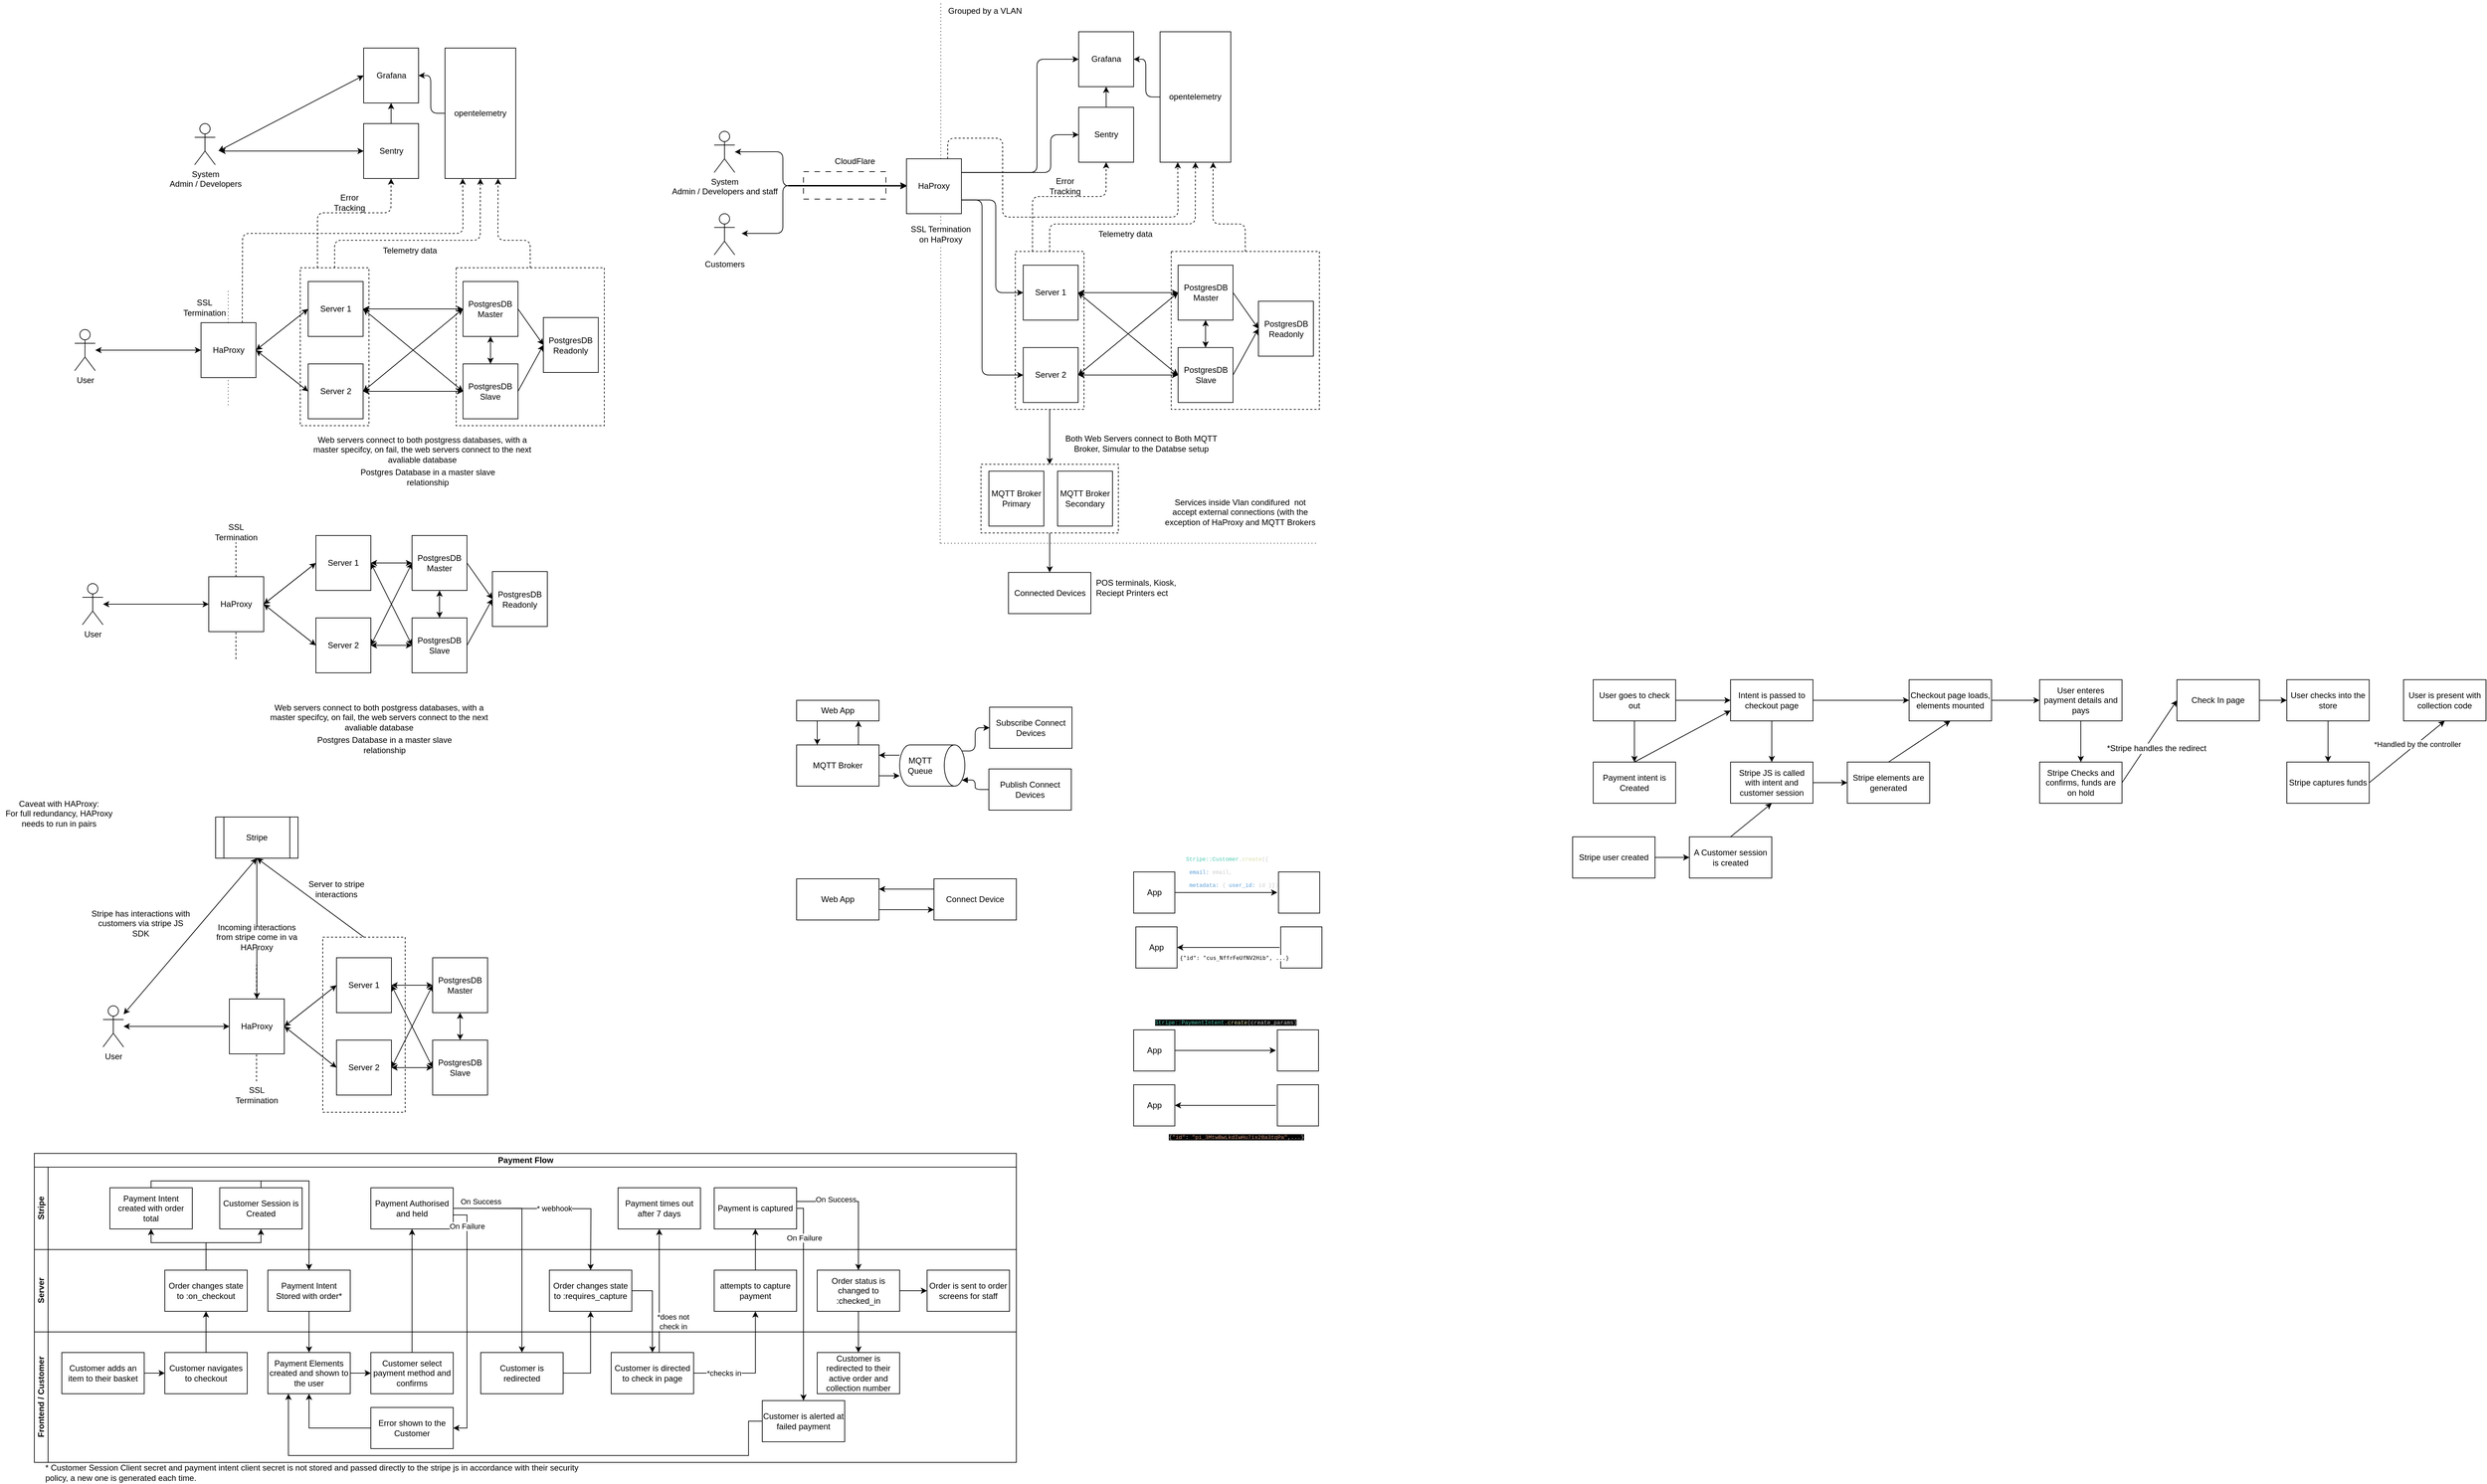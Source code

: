 <mxfile version="26.2.9">
  <diagram name="Page-1" id="KPk57_ptNWIrNSPmT6OU">
    <mxGraphModel dx="701" dy="1648" grid="1" gridSize="10" guides="1" tooltips="1" connect="1" arrows="1" fold="1" page="1" pageScale="1" pageWidth="827" pageHeight="1169" math="0" shadow="0">
      <root>
        <mxCell id="0" />
        <mxCell id="1" parent="0" />
        <mxCell id="135" value="" style="rounded=0;whiteSpace=wrap;html=1;fillColor=none;dashed=1;" parent="1" vertex="1">
          <mxGeometry x="1478.5" y="-343.75" width="100" height="230" as="geometry" />
        </mxCell>
        <mxCell id="146" value="" style="rounded=0;whiteSpace=wrap;html=1;fillColor=none;dashed=1;" parent="1" vertex="1">
          <mxGeometry x="1428.5" y="-33.75" width="200" height="100" as="geometry" />
        </mxCell>
        <mxCell id="LF-yFiG6YkYiWmJkr-Sb-18" value="" style="endArrow=none;dashed=1;html=1;rounded=0;dashPattern=1 4;" parent="1" edge="1">
          <mxGeometry width="50" height="50" relative="1" as="geometry">
            <mxPoint x="332.33" y="-120" as="sourcePoint" />
            <mxPoint x="332.33" y="-290" as="targetPoint" />
          </mxGeometry>
        </mxCell>
        <mxCell id="LF-yFiG6YkYiWmJkr-Sb-2" value="&lt;div&gt;HaProxy&lt;/div&gt;" style="whiteSpace=wrap;html=1;aspect=fixed;" parent="1" vertex="1">
          <mxGeometry x="292.75" y="-240" width="80" height="80" as="geometry" />
        </mxCell>
        <mxCell id="LF-yFiG6YkYiWmJkr-Sb-3" value="Server 1" style="whiteSpace=wrap;html=1;aspect=fixed;" parent="1" vertex="1">
          <mxGeometry x="448.75" y="-300" width="80" height="80" as="geometry" />
        </mxCell>
        <mxCell id="LF-yFiG6YkYiWmJkr-Sb-4" value="&lt;div&gt;Server 2&lt;/div&gt;" style="whiteSpace=wrap;html=1;aspect=fixed;" parent="1" vertex="1">
          <mxGeometry x="448.75" y="-180" width="80" height="80" as="geometry" />
        </mxCell>
        <mxCell id="LF-yFiG6YkYiWmJkr-Sb-5" value="&lt;div&gt;PostgresDB&lt;/div&gt;&lt;div&gt;Master&lt;br&gt;&lt;/div&gt;" style="whiteSpace=wrap;html=1;aspect=fixed;" parent="1" vertex="1">
          <mxGeometry x="674.25" y="-300" width="80" height="80" as="geometry" />
        </mxCell>
        <mxCell id="LF-yFiG6YkYiWmJkr-Sb-6" value="&lt;div&gt;PostgresDB&lt;/div&gt;&lt;div&gt;Slave&lt;br&gt;&lt;/div&gt;" style="whiteSpace=wrap;html=1;aspect=fixed;" parent="1" vertex="1">
          <mxGeometry x="674.25" y="-180" width="80" height="80" as="geometry" />
        </mxCell>
        <mxCell id="LF-yFiG6YkYiWmJkr-Sb-8" value="" style="endArrow=classic;startArrow=classic;html=1;rounded=0;entryX=0;entryY=0.5;entryDx=0;entryDy=0;exitX=1;exitY=0.5;exitDx=0;exitDy=0;" parent="1" source="LF-yFiG6YkYiWmJkr-Sb-2" target="LF-yFiG6YkYiWmJkr-Sb-3" edge="1">
          <mxGeometry width="50" height="50" relative="1" as="geometry">
            <mxPoint x="468.75" y="-100" as="sourcePoint" />
            <mxPoint x="518.75" y="-150" as="targetPoint" />
          </mxGeometry>
        </mxCell>
        <mxCell id="LF-yFiG6YkYiWmJkr-Sb-10" value="" style="endArrow=classic;startArrow=classic;html=1;rounded=0;exitX=1;exitY=0.5;exitDx=0;exitDy=0;entryX=0;entryY=0.5;entryDx=0;entryDy=0;" parent="1" source="LF-yFiG6YkYiWmJkr-Sb-2" target="LF-yFiG6YkYiWmJkr-Sb-4" edge="1">
          <mxGeometry width="50" height="50" relative="1" as="geometry">
            <mxPoint x="468.75" y="-100" as="sourcePoint" />
            <mxPoint x="518.75" y="-150" as="targetPoint" />
          </mxGeometry>
        </mxCell>
        <mxCell id="LF-yFiG6YkYiWmJkr-Sb-11" value="" style="endArrow=classic;startArrow=classic;html=1;rounded=0;entryX=0;entryY=0.5;entryDx=0;entryDy=0;exitX=1;exitY=0.5;exitDx=0;exitDy=0;" parent="1" source="LF-yFiG6YkYiWmJkr-Sb-3" target="LF-yFiG6YkYiWmJkr-Sb-5" edge="1">
          <mxGeometry width="50" height="50" relative="1" as="geometry">
            <mxPoint x="668.75" y="-120" as="sourcePoint" />
            <mxPoint x="718.75" y="-170" as="targetPoint" />
          </mxGeometry>
        </mxCell>
        <mxCell id="LF-yFiG6YkYiWmJkr-Sb-12" value="" style="endArrow=classic;startArrow=classic;html=1;rounded=0;entryX=0;entryY=0.5;entryDx=0;entryDy=0;exitX=1;exitY=0.5;exitDx=0;exitDy=0;" parent="1" source="LF-yFiG6YkYiWmJkr-Sb-4" target="LF-yFiG6YkYiWmJkr-Sb-5" edge="1">
          <mxGeometry width="50" height="50" relative="1" as="geometry">
            <mxPoint x="588.75" y="-110" as="sourcePoint" />
            <mxPoint x="638.75" y="-160" as="targetPoint" />
          </mxGeometry>
        </mxCell>
        <mxCell id="LF-yFiG6YkYiWmJkr-Sb-13" value="" style="endArrow=classic;startArrow=classic;html=1;rounded=0;entryX=0.5;entryY=1;entryDx=0;entryDy=0;exitX=0.5;exitY=0;exitDx=0;exitDy=0;" parent="1" source="LF-yFiG6YkYiWmJkr-Sb-6" target="LF-yFiG6YkYiWmJkr-Sb-5" edge="1">
          <mxGeometry width="50" height="50" relative="1" as="geometry">
            <mxPoint x="674.25" y="-110" as="sourcePoint" />
            <mxPoint x="724.25" y="-160" as="targetPoint" />
          </mxGeometry>
        </mxCell>
        <mxCell id="LF-yFiG6YkYiWmJkr-Sb-14" value="User" style="shape=umlActor;verticalLabelPosition=bottom;verticalAlign=top;html=1;outlineConnect=0;" parent="1" vertex="1">
          <mxGeometry x="108.75" y="-230" width="30" height="60" as="geometry" />
        </mxCell>
        <mxCell id="LF-yFiG6YkYiWmJkr-Sb-15" value="" style="endArrow=classic;startArrow=classic;html=1;rounded=0;entryX=0;entryY=0.5;entryDx=0;entryDy=0;" parent="1" source="LF-yFiG6YkYiWmJkr-Sb-14" target="LF-yFiG6YkYiWmJkr-Sb-2" edge="1">
          <mxGeometry width="50" height="50" relative="1" as="geometry">
            <mxPoint x="338.75" y="-150" as="sourcePoint" />
            <mxPoint x="388.75" y="-200" as="targetPoint" />
          </mxGeometry>
        </mxCell>
        <mxCell id="LF-yFiG6YkYiWmJkr-Sb-17" value="SSL Termination" style="text;html=1;align=center;verticalAlign=middle;whiteSpace=wrap;rounded=0;" parent="1" vertex="1">
          <mxGeometry x="268.25" y="-277.5" width="60" height="30" as="geometry" />
        </mxCell>
        <mxCell id="LF-yFiG6YkYiWmJkr-Sb-20" value="Postgres Database in a master slave relationship" style="text;html=1;align=center;verticalAlign=middle;whiteSpace=wrap;rounded=0;" parent="1" vertex="1">
          <mxGeometry x="523.25" y="-30" width="200" height="30" as="geometry" />
        </mxCell>
        <mxCell id="LF-yFiG6YkYiWmJkr-Sb-21" value="&lt;div&gt;Caveat with HAProxy: &lt;br&gt;&lt;/div&gt;&lt;div&gt;For full redundancy, HAProxy needs to run in pairs&lt;br&gt;&lt;/div&gt;" style="text;html=1;align=center;verticalAlign=middle;whiteSpace=wrap;rounded=0;" parent="1" vertex="1">
          <mxGeometry y="460" width="172" height="30" as="geometry" />
        </mxCell>
        <mxCell id="LF-yFiG6YkYiWmJkr-Sb-23" value="" style="endArrow=classic;startArrow=classic;html=1;rounded=0;entryX=1;entryY=0.5;entryDx=0;entryDy=0;exitX=0;exitY=0.5;exitDx=0;exitDy=0;" parent="1" source="LF-yFiG6YkYiWmJkr-Sb-6" target="LF-yFiG6YkYiWmJkr-Sb-3" edge="1">
          <mxGeometry width="50" height="50" relative="1" as="geometry">
            <mxPoint x="528.75" y="-340" as="sourcePoint" />
            <mxPoint x="608.75" y="-210" as="targetPoint" />
          </mxGeometry>
        </mxCell>
        <mxCell id="LF-yFiG6YkYiWmJkr-Sb-24" value="" style="endArrow=classic;startArrow=classic;html=1;rounded=0;exitX=1;exitY=0.5;exitDx=0;exitDy=0;entryX=0;entryY=0.5;entryDx=0;entryDy=0;" parent="1" source="LF-yFiG6YkYiWmJkr-Sb-4" target="LF-yFiG6YkYiWmJkr-Sb-6" edge="1">
          <mxGeometry width="50" height="50" relative="1" as="geometry">
            <mxPoint x="558.75" y="-160" as="sourcePoint" />
            <mxPoint x="608.75" y="-210" as="targetPoint" />
          </mxGeometry>
        </mxCell>
        <mxCell id="LF-yFiG6YkYiWmJkr-Sb-50" value="" style="rounded=0;whiteSpace=wrap;html=1;fillColor=none;dashed=1;" parent="1" vertex="1">
          <mxGeometry x="470" y="655" width="120" height="255" as="geometry" />
        </mxCell>
        <mxCell id="LF-yFiG6YkYiWmJkr-Sb-51" value="" style="endArrow=none;dashed=1;html=1;rounded=0;" parent="1" edge="1">
          <mxGeometry width="50" height="50" relative="1" as="geometry">
            <mxPoint x="373.58" y="865" as="sourcePoint" />
            <mxPoint x="373.58" y="695" as="targetPoint" />
          </mxGeometry>
        </mxCell>
        <mxCell id="LF-yFiG6YkYiWmJkr-Sb-52" value="&lt;div&gt;HaProxy&lt;/div&gt;" style="whiteSpace=wrap;html=1;aspect=fixed;" parent="1" vertex="1">
          <mxGeometry x="334" y="745" width="80" height="80" as="geometry" />
        </mxCell>
        <mxCell id="LF-yFiG6YkYiWmJkr-Sb-53" value="Server 1" style="whiteSpace=wrap;html=1;aspect=fixed;" parent="1" vertex="1">
          <mxGeometry x="490" y="685" width="80" height="80" as="geometry" />
        </mxCell>
        <mxCell id="LF-yFiG6YkYiWmJkr-Sb-54" value="&lt;div&gt;Server 2&lt;/div&gt;" style="whiteSpace=wrap;html=1;aspect=fixed;" parent="1" vertex="1">
          <mxGeometry x="490" y="805" width="80" height="80" as="geometry" />
        </mxCell>
        <mxCell id="LF-yFiG6YkYiWmJkr-Sb-55" value="&lt;div&gt;PostgresDB&lt;/div&gt;&lt;div&gt;Master&lt;br&gt;&lt;/div&gt;" style="whiteSpace=wrap;html=1;aspect=fixed;" parent="1" vertex="1">
          <mxGeometry x="630" y="685" width="80" height="80" as="geometry" />
        </mxCell>
        <mxCell id="LF-yFiG6YkYiWmJkr-Sb-56" value="&lt;div&gt;PostgresDB&lt;/div&gt;&lt;div&gt;Slave&lt;br&gt;&lt;/div&gt;" style="whiteSpace=wrap;html=1;aspect=fixed;" parent="1" vertex="1">
          <mxGeometry x="630" y="805" width="80" height="80" as="geometry" />
        </mxCell>
        <mxCell id="LF-yFiG6YkYiWmJkr-Sb-57" value="" style="endArrow=classic;startArrow=classic;html=1;rounded=0;entryX=0;entryY=0.5;entryDx=0;entryDy=0;exitX=1;exitY=0.5;exitDx=0;exitDy=0;" parent="1" source="LF-yFiG6YkYiWmJkr-Sb-52" target="LF-yFiG6YkYiWmJkr-Sb-53" edge="1">
          <mxGeometry width="50" height="50" relative="1" as="geometry">
            <mxPoint x="510" y="885" as="sourcePoint" />
            <mxPoint x="560" y="835" as="targetPoint" />
          </mxGeometry>
        </mxCell>
        <mxCell id="LF-yFiG6YkYiWmJkr-Sb-58" value="" style="endArrow=classic;startArrow=classic;html=1;rounded=0;exitX=1;exitY=0.5;exitDx=0;exitDy=0;entryX=0;entryY=0.5;entryDx=0;entryDy=0;" parent="1" source="LF-yFiG6YkYiWmJkr-Sb-52" target="LF-yFiG6YkYiWmJkr-Sb-54" edge="1">
          <mxGeometry width="50" height="50" relative="1" as="geometry">
            <mxPoint x="510" y="885" as="sourcePoint" />
            <mxPoint x="560" y="835" as="targetPoint" />
          </mxGeometry>
        </mxCell>
        <mxCell id="LF-yFiG6YkYiWmJkr-Sb-59" value="" style="endArrow=classic;startArrow=classic;html=1;rounded=0;entryX=0;entryY=0.5;entryDx=0;entryDy=0;exitX=1;exitY=0.5;exitDx=0;exitDy=0;" parent="1" source="LF-yFiG6YkYiWmJkr-Sb-53" target="LF-yFiG6YkYiWmJkr-Sb-55" edge="1">
          <mxGeometry width="50" height="50" relative="1" as="geometry">
            <mxPoint x="710" y="865" as="sourcePoint" />
            <mxPoint x="760" y="815" as="targetPoint" />
          </mxGeometry>
        </mxCell>
        <mxCell id="LF-yFiG6YkYiWmJkr-Sb-60" value="" style="endArrow=classic;startArrow=classic;html=1;rounded=0;entryX=0;entryY=0.5;entryDx=0;entryDy=0;exitX=1;exitY=0.5;exitDx=0;exitDy=0;" parent="1" source="LF-yFiG6YkYiWmJkr-Sb-54" target="LF-yFiG6YkYiWmJkr-Sb-55" edge="1">
          <mxGeometry width="50" height="50" relative="1" as="geometry">
            <mxPoint x="630" y="875" as="sourcePoint" />
            <mxPoint x="680" y="825" as="targetPoint" />
          </mxGeometry>
        </mxCell>
        <mxCell id="LF-yFiG6YkYiWmJkr-Sb-61" value="" style="endArrow=classic;startArrow=classic;html=1;rounded=0;entryX=0.5;entryY=1;entryDx=0;entryDy=0;exitX=0.5;exitY=0;exitDx=0;exitDy=0;" parent="1" source="LF-yFiG6YkYiWmJkr-Sb-56" target="LF-yFiG6YkYiWmJkr-Sb-55" edge="1">
          <mxGeometry width="50" height="50" relative="1" as="geometry">
            <mxPoint x="630" y="875" as="sourcePoint" />
            <mxPoint x="680" y="825" as="targetPoint" />
          </mxGeometry>
        </mxCell>
        <mxCell id="LF-yFiG6YkYiWmJkr-Sb-62" value="User" style="shape=umlActor;verticalLabelPosition=bottom;verticalAlign=top;html=1;outlineConnect=0;" parent="1" vertex="1">
          <mxGeometry x="150" y="755" width="30" height="60" as="geometry" />
        </mxCell>
        <mxCell id="LF-yFiG6YkYiWmJkr-Sb-63" value="" style="endArrow=classic;startArrow=classic;html=1;rounded=0;entryX=0;entryY=0.5;entryDx=0;entryDy=0;" parent="1" source="LF-yFiG6YkYiWmJkr-Sb-62" target="LF-yFiG6YkYiWmJkr-Sb-52" edge="1">
          <mxGeometry width="50" height="50" relative="1" as="geometry">
            <mxPoint x="380" y="835" as="sourcePoint" />
            <mxPoint x="430" y="785" as="targetPoint" />
          </mxGeometry>
        </mxCell>
        <mxCell id="LF-yFiG6YkYiWmJkr-Sb-64" value="SSL Termination" style="text;html=1;align=center;verticalAlign=middle;whiteSpace=wrap;rounded=0;" parent="1" vertex="1">
          <mxGeometry x="344" y="870" width="60" height="30" as="geometry" />
        </mxCell>
        <mxCell id="LF-yFiG6YkYiWmJkr-Sb-67" value="" style="endArrow=classic;startArrow=classic;html=1;rounded=0;entryX=1;entryY=0.5;entryDx=0;entryDy=0;exitX=0;exitY=0.5;exitDx=0;exitDy=0;" parent="1" source="LF-yFiG6YkYiWmJkr-Sb-56" target="LF-yFiG6YkYiWmJkr-Sb-53" edge="1">
          <mxGeometry width="50" height="50" relative="1" as="geometry">
            <mxPoint x="570" y="645" as="sourcePoint" />
            <mxPoint x="650" y="775" as="targetPoint" />
          </mxGeometry>
        </mxCell>
        <mxCell id="LF-yFiG6YkYiWmJkr-Sb-68" value="" style="endArrow=classic;startArrow=classic;html=1;rounded=0;exitX=1;exitY=0.5;exitDx=0;exitDy=0;entryX=0;entryY=0.5;entryDx=0;entryDy=0;" parent="1" source="LF-yFiG6YkYiWmJkr-Sb-54" target="LF-yFiG6YkYiWmJkr-Sb-56" edge="1">
          <mxGeometry width="50" height="50" relative="1" as="geometry">
            <mxPoint x="600" y="825" as="sourcePoint" />
            <mxPoint x="650" y="775" as="targetPoint" />
          </mxGeometry>
        </mxCell>
        <mxCell id="LF-yFiG6YkYiWmJkr-Sb-77" style="edgeStyle=orthogonalEdgeStyle;rounded=0;orthogonalLoop=1;jettySize=auto;html=1;entryX=0.5;entryY=0;entryDx=0;entryDy=0;" parent="1" source="LF-yFiG6YkYiWmJkr-Sb-75" target="LF-yFiG6YkYiWmJkr-Sb-52" edge="1">
          <mxGeometry relative="1" as="geometry" />
        </mxCell>
        <mxCell id="LF-yFiG6YkYiWmJkr-Sb-69" value="Stripe" style="shape=process;whiteSpace=wrap;html=1;backgroundOutline=1;" parent="1" vertex="1">
          <mxGeometry x="314" y="480" width="120" height="60" as="geometry" />
        </mxCell>
        <mxCell id="LF-yFiG6YkYiWmJkr-Sb-71" value="" style="endArrow=classic;startArrow=classic;html=1;rounded=0;entryX=0.5;entryY=1;entryDx=0;entryDy=0;" parent="1" source="LF-yFiG6YkYiWmJkr-Sb-62" target="LF-yFiG6YkYiWmJkr-Sb-69" edge="1">
          <mxGeometry width="50" height="50" relative="1" as="geometry">
            <mxPoint x="490" y="600" as="sourcePoint" />
            <mxPoint x="540" y="550" as="targetPoint" />
          </mxGeometry>
        </mxCell>
        <mxCell id="LF-yFiG6YkYiWmJkr-Sb-72" value="Stripe has interactions with customers via stripe JS SDK" style="text;html=1;align=center;verticalAlign=middle;whiteSpace=wrap;rounded=0;" parent="1" vertex="1">
          <mxGeometry x="130" y="620" width="150" height="30" as="geometry" />
        </mxCell>
        <mxCell id="LF-yFiG6YkYiWmJkr-Sb-78" value="" style="edgeStyle=orthogonalEdgeStyle;rounded=0;orthogonalLoop=1;jettySize=auto;html=1;entryX=0.5;entryY=0;entryDx=0;entryDy=0;endArrow=none;endFill=0;" parent="1" source="LF-yFiG6YkYiWmJkr-Sb-69" target="LF-yFiG6YkYiWmJkr-Sb-75" edge="1">
          <mxGeometry relative="1" as="geometry">
            <mxPoint x="374" y="540" as="sourcePoint" />
            <mxPoint x="374" y="745" as="targetPoint" />
          </mxGeometry>
        </mxCell>
        <mxCell id="LF-yFiG6YkYiWmJkr-Sb-75" value="Incoming interactions from stripe come in va HAProxy" style="text;html=1;align=center;verticalAlign=middle;whiteSpace=wrap;rounded=0;" parent="1" vertex="1">
          <mxGeometry x="311" y="640" width="126" height="30" as="geometry" />
        </mxCell>
        <mxCell id="LF-yFiG6YkYiWmJkr-Sb-79" value="" style="endArrow=classic;html=1;rounded=0;entryX=0.5;entryY=1;entryDx=0;entryDy=0;exitX=0.5;exitY=0;exitDx=0;exitDy=0;" parent="1" source="LF-yFiG6YkYiWmJkr-Sb-50" target="LF-yFiG6YkYiWmJkr-Sb-69" edge="1">
          <mxGeometry width="50" height="50" relative="1" as="geometry">
            <mxPoint x="640" y="720" as="sourcePoint" />
            <mxPoint x="690" y="670" as="targetPoint" />
          </mxGeometry>
        </mxCell>
        <mxCell id="LF-yFiG6YkYiWmJkr-Sb-80" value="Server to stripe interactions" style="text;html=1;align=center;verticalAlign=middle;whiteSpace=wrap;rounded=0;" parent="1" vertex="1">
          <mxGeometry x="430" y="570" width="120" height="30" as="geometry" />
        </mxCell>
        <mxCell id="LF-yFiG6YkYiWmJkr-Sb-81" value="Web servers connect to both postgress databases, with a master specifcy, on fail, the web servers connect to the next avaliable database" style="text;html=1;align=center;verticalAlign=middle;whiteSpace=wrap;rounded=0;" parent="1" vertex="1">
          <mxGeometry x="447.25" y="-70" width="336" height="30" as="geometry" />
        </mxCell>
        <mxCell id="2" value="Payment Flow" style="swimlane;childLayout=stackLayout;resizeParent=1;resizeParentMax=0;horizontal=1;startSize=20;horizontalStack=0;html=1;" parent="1" vertex="1">
          <mxGeometry x="50" y="970" width="1430" height="450" as="geometry" />
        </mxCell>
        <mxCell id="3" style="edgeStyle=orthogonalEdgeStyle;rounded=0;orthogonalLoop=1;jettySize=auto;html=1;entryX=0.5;entryY=0;entryDx=0;entryDy=0;" parent="2" edge="1">
          <mxGeometry relative="1" as="geometry">
            <mxPoint x="610" y="80" as="sourcePoint" />
            <mxPoint x="810" y="170" as="targetPoint" />
          </mxGeometry>
        </mxCell>
        <mxCell id="4" value="* webhook" style="edgeLabel;html=1;align=center;verticalAlign=middle;resizable=0;points=[];" parent="3" vertex="1" connectable="0">
          <mxGeometry x="0.01" y="1" relative="1" as="geometry">
            <mxPoint as="offset" />
          </mxGeometry>
        </mxCell>
        <mxCell id="5" value="Stripe" style="swimlane;startSize=20;horizontal=0;html=1;" parent="2" vertex="1">
          <mxGeometry y="20" width="1430" height="120" as="geometry" />
        </mxCell>
        <mxCell id="6" value="Payment Intent created with order total" style="whiteSpace=wrap;html=1;rounded=0;" parent="5" vertex="1">
          <mxGeometry x="110" y="30" width="120" height="60" as="geometry" />
        </mxCell>
        <mxCell id="7" value="Customer Session is Created" style="whiteSpace=wrap;html=1;rounded=0;" parent="5" vertex="1">
          <mxGeometry x="270" y="30" width="120" height="60" as="geometry" />
        </mxCell>
        <mxCell id="8" value="Payment Authorised and held" style="whiteSpace=wrap;html=1;rounded=0;" parent="5" vertex="1">
          <mxGeometry x="490" y="30" width="120" height="60" as="geometry" />
        </mxCell>
        <mxCell id="9" value="Payment times out after 7 days" style="rounded=0;whiteSpace=wrap;html=1;" parent="5" vertex="1">
          <mxGeometry x="850" y="30" width="120" height="60" as="geometry" />
        </mxCell>
        <mxCell id="10" value="Payment is captured" style="whiteSpace=wrap;html=1;rounded=0;" parent="5" vertex="1">
          <mxGeometry x="990" y="30" width="120" height="60" as="geometry" />
        </mxCell>
        <mxCell id="11" value="Server" style="swimlane;startSize=20;horizontal=0;html=1;" parent="2" vertex="1">
          <mxGeometry y="140" width="1430" height="120" as="geometry" />
        </mxCell>
        <mxCell id="12" value="Order changes state to :on_checkout" style="rounded=0;whiteSpace=wrap;html=1;" parent="11" vertex="1">
          <mxGeometry x="190" y="30" width="120" height="60" as="geometry" />
        </mxCell>
        <mxCell id="13" value="Payment Intent Stored with order*" style="rounded=0;whiteSpace=wrap;html=1;" parent="11" vertex="1">
          <mxGeometry x="340" y="30" width="120" height="60" as="geometry" />
        </mxCell>
        <mxCell id="14" value="Order changes state to :requires_capture" style="rounded=0;whiteSpace=wrap;html=1;" parent="11" vertex="1">
          <mxGeometry x="750" y="30" width="120" height="60" as="geometry" />
        </mxCell>
        <mxCell id="15" value="attempts to capture payment" style="whiteSpace=wrap;html=1;rounded=0;" parent="11" vertex="1">
          <mxGeometry x="990" y="30" width="120" height="60" as="geometry" />
        </mxCell>
        <mxCell id="16" value="" style="edgeStyle=orthogonalEdgeStyle;rounded=0;orthogonalLoop=1;jettySize=auto;html=1;" parent="11" source="17" target="18" edge="1">
          <mxGeometry relative="1" as="geometry" />
        </mxCell>
        <mxCell id="17" value="Order status is changed to :checked_in" style="whiteSpace=wrap;html=1;rounded=0;" parent="11" vertex="1">
          <mxGeometry x="1140" y="30" width="120" height="60" as="geometry" />
        </mxCell>
        <mxCell id="18" value="Order is sent to order screens for staff" style="whiteSpace=wrap;html=1;rounded=0;" parent="11" vertex="1">
          <mxGeometry x="1300" y="30" width="120" height="60" as="geometry" />
        </mxCell>
        <mxCell id="19" value="Frontend / Customer" style="swimlane;startSize=20;horizontal=0;html=1;" parent="2" vertex="1">
          <mxGeometry y="260" width="1430" height="190" as="geometry" />
        </mxCell>
        <mxCell id="20" value="" style="edgeStyle=orthogonalEdgeStyle;rounded=0;orthogonalLoop=1;jettySize=auto;html=1;" parent="19" source="21" target="22" edge="1">
          <mxGeometry relative="1" as="geometry" />
        </mxCell>
        <mxCell id="21" value="Customer adds an item to their basket" style="rounded=0;whiteSpace=wrap;html=1;" parent="19" vertex="1">
          <mxGeometry x="40" y="30" width="120" height="60" as="geometry" />
        </mxCell>
        <mxCell id="22" value="Customer navigates to checkout" style="rounded=0;whiteSpace=wrap;html=1;" parent="19" vertex="1">
          <mxGeometry x="190" y="30" width="120" height="60" as="geometry" />
        </mxCell>
        <mxCell id="23" style="edgeStyle=orthogonalEdgeStyle;rounded=0;orthogonalLoop=1;jettySize=auto;html=1;entryX=0;entryY=0.5;entryDx=0;entryDy=0;" parent="19" source="24" target="25" edge="1">
          <mxGeometry relative="1" as="geometry" />
        </mxCell>
        <mxCell id="24" value="Payment Elements created and shown to the user" style="rounded=0;whiteSpace=wrap;html=1;" parent="19" vertex="1">
          <mxGeometry x="340" y="30" width="120" height="60" as="geometry" />
        </mxCell>
        <mxCell id="25" value="Customer select payment method and confirms" style="rounded=0;whiteSpace=wrap;html=1;" parent="19" vertex="1">
          <mxGeometry x="490" y="30" width="120" height="60" as="geometry" />
        </mxCell>
        <mxCell id="26" value="Customer is redirected" style="rounded=0;whiteSpace=wrap;html=1;" parent="19" vertex="1">
          <mxGeometry x="650" y="30" width="120" height="60" as="geometry" />
        </mxCell>
        <mxCell id="27" value="Customer is directed to check in page" style="rounded=0;whiteSpace=wrap;html=1;" parent="19" vertex="1">
          <mxGeometry x="840" y="30" width="120" height="60" as="geometry" />
        </mxCell>
        <mxCell id="28" value="Customer is redirected to their active order and collection number" style="rounded=0;whiteSpace=wrap;html=1;" parent="19" vertex="1">
          <mxGeometry x="1140" y="30" width="120" height="60" as="geometry" />
        </mxCell>
        <mxCell id="29" style="edgeStyle=orthogonalEdgeStyle;rounded=0;orthogonalLoop=1;jettySize=auto;html=1;entryX=0.25;entryY=1;entryDx=0;entryDy=0;" parent="19" source="30" target="24" edge="1">
          <mxGeometry relative="1" as="geometry">
            <Array as="points">
              <mxPoint x="1040" y="130" />
              <mxPoint x="1040" y="180" />
              <mxPoint x="370" y="180" />
            </Array>
          </mxGeometry>
        </mxCell>
        <mxCell id="30" value="Customer is alerted at failed payment" style="rounded=0;whiteSpace=wrap;html=1;" parent="19" vertex="1">
          <mxGeometry x="1060" y="100" width="120" height="60" as="geometry" />
        </mxCell>
        <mxCell id="31" value="" style="edgeStyle=orthogonalEdgeStyle;rounded=0;orthogonalLoop=1;jettySize=auto;html=1;" parent="2" source="22" target="12" edge="1">
          <mxGeometry relative="1" as="geometry" />
        </mxCell>
        <mxCell id="32" style="edgeStyle=orthogonalEdgeStyle;rounded=0;orthogonalLoop=1;jettySize=auto;html=1;entryX=0.5;entryY=0;entryDx=0;entryDy=0;" parent="2" source="13" target="24" edge="1">
          <mxGeometry relative="1" as="geometry" />
        </mxCell>
        <mxCell id="33" style="edgeStyle=orthogonalEdgeStyle;rounded=0;orthogonalLoop=1;jettySize=auto;html=1;" parent="2" source="6" target="13" edge="1">
          <mxGeometry relative="1" as="geometry">
            <Array as="points">
              <mxPoint x="170" y="40" />
              <mxPoint x="400" y="40" />
            </Array>
          </mxGeometry>
        </mxCell>
        <mxCell id="34" style="edgeStyle=orthogonalEdgeStyle;rounded=0;orthogonalLoop=1;jettySize=auto;html=1;entryX=0.5;entryY=0;entryDx=0;entryDy=0;" parent="2" source="7" target="13" edge="1">
          <mxGeometry relative="1" as="geometry">
            <Array as="points">
              <mxPoint x="330" y="40" />
              <mxPoint x="400" y="40" />
            </Array>
          </mxGeometry>
        </mxCell>
        <mxCell id="35" style="edgeStyle=orthogonalEdgeStyle;rounded=0;orthogonalLoop=1;jettySize=auto;html=1;entryX=0.5;entryY=1;entryDx=0;entryDy=0;" parent="2" source="12" target="6" edge="1">
          <mxGeometry relative="1" as="geometry">
            <Array as="points">
              <mxPoint x="250" y="130" />
              <mxPoint x="170" y="130" />
            </Array>
          </mxGeometry>
        </mxCell>
        <mxCell id="36" style="edgeStyle=orthogonalEdgeStyle;rounded=0;orthogonalLoop=1;jettySize=auto;html=1;entryX=0.5;entryY=1;entryDx=0;entryDy=0;" parent="2" source="12" target="7" edge="1">
          <mxGeometry relative="1" as="geometry">
            <Array as="points">
              <mxPoint x="250" y="130" />
              <mxPoint x="330" y="130" />
            </Array>
          </mxGeometry>
        </mxCell>
        <mxCell id="37" value="" style="edgeStyle=orthogonalEdgeStyle;rounded=0;orthogonalLoop=1;jettySize=auto;html=1;" parent="2" source="25" target="8" edge="1">
          <mxGeometry relative="1" as="geometry" />
        </mxCell>
        <mxCell id="38" style="edgeStyle=orthogonalEdgeStyle;rounded=0;orthogonalLoop=1;jettySize=auto;html=1;" parent="2" source="8" target="26" edge="1">
          <mxGeometry relative="1" as="geometry" />
        </mxCell>
        <mxCell id="39" value="On Success" style="edgeLabel;html=1;align=center;verticalAlign=middle;resizable=0;points=[];" parent="38" vertex="1" connectable="0">
          <mxGeometry x="-0.691" relative="1" as="geometry">
            <mxPoint x="-8" y="-10" as="offset" />
          </mxGeometry>
        </mxCell>
        <mxCell id="40" style="edgeStyle=orthogonalEdgeStyle;rounded=0;orthogonalLoop=1;jettySize=auto;html=1;entryX=0.5;entryY=1;entryDx=0;entryDy=0;" parent="2" source="26" target="14" edge="1">
          <mxGeometry relative="1" as="geometry">
            <Array as="points">
              <mxPoint x="810" y="320" />
            </Array>
          </mxGeometry>
        </mxCell>
        <mxCell id="41" style="edgeStyle=orthogonalEdgeStyle;rounded=0;orthogonalLoop=1;jettySize=auto;html=1;entryX=0.5;entryY=0;entryDx=0;entryDy=0;" parent="2" source="14" target="27" edge="1">
          <mxGeometry relative="1" as="geometry">
            <Array as="points">
              <mxPoint x="900" y="200" />
            </Array>
          </mxGeometry>
        </mxCell>
        <mxCell id="42" value="" style="edgeStyle=orthogonalEdgeStyle;rounded=0;orthogonalLoop=1;jettySize=auto;html=1;" parent="2" source="27" target="15" edge="1">
          <mxGeometry relative="1" as="geometry" />
        </mxCell>
        <mxCell id="43" value="*checks in" style="edgeLabel;html=1;align=center;verticalAlign=middle;resizable=0;points=[];" parent="42" vertex="1" connectable="0">
          <mxGeometry x="-0.51" relative="1" as="geometry">
            <mxPoint as="offset" />
          </mxGeometry>
        </mxCell>
        <mxCell id="44" style="edgeStyle=orthogonalEdgeStyle;rounded=0;orthogonalLoop=1;jettySize=auto;html=1;entryX=0.5;entryY=1;entryDx=0;entryDy=0;" parent="2" source="27" target="9" edge="1">
          <mxGeometry relative="1" as="geometry">
            <Array as="points">
              <mxPoint x="910" y="190" />
              <mxPoint x="910" y="190" />
            </Array>
          </mxGeometry>
        </mxCell>
        <mxCell id="45" value="*does not&lt;div&gt;check in&lt;/div&gt;" style="edgeLabel;html=1;align=center;verticalAlign=middle;resizable=0;points=[];" parent="44" vertex="1" connectable="0">
          <mxGeometry x="-0.501" y="-2" relative="1" as="geometry">
            <mxPoint x="18" as="offset" />
          </mxGeometry>
        </mxCell>
        <mxCell id="46" value="" style="edgeStyle=orthogonalEdgeStyle;rounded=0;orthogonalLoop=1;jettySize=auto;html=1;" parent="2" source="15" target="10" edge="1">
          <mxGeometry relative="1" as="geometry" />
        </mxCell>
        <mxCell id="47" style="edgeStyle=orthogonalEdgeStyle;rounded=0;orthogonalLoop=1;jettySize=auto;html=1;entryX=0.5;entryY=0;entryDx=0;entryDy=0;" parent="2" source="10" target="17" edge="1">
          <mxGeometry relative="1" as="geometry">
            <Array as="points">
              <mxPoint x="1200" y="70" />
            </Array>
          </mxGeometry>
        </mxCell>
        <mxCell id="48" value="On Success" style="edgeLabel;html=1;align=center;verticalAlign=middle;resizable=0;points=[];" parent="47" vertex="1" connectable="0">
          <mxGeometry x="-0.398" y="3" relative="1" as="geometry">
            <mxPoint as="offset" />
          </mxGeometry>
        </mxCell>
        <mxCell id="49" style="edgeStyle=orthogonalEdgeStyle;rounded=0;orthogonalLoop=1;jettySize=auto;html=1;entryX=0.5;entryY=0;entryDx=0;entryDy=0;" parent="2" source="17" target="28" edge="1">
          <mxGeometry relative="1" as="geometry" />
        </mxCell>
        <mxCell id="50" style="edgeStyle=orthogonalEdgeStyle;rounded=0;orthogonalLoop=1;jettySize=auto;html=1;entryX=0.5;entryY=0;entryDx=0;entryDy=0;" parent="2" source="10" target="30" edge="1">
          <mxGeometry relative="1" as="geometry">
            <mxPoint x="1210" y="340" as="targetPoint" />
            <Array as="points">
              <mxPoint x="1120" y="80" />
              <mxPoint x="1120" y="360" />
            </Array>
          </mxGeometry>
        </mxCell>
        <mxCell id="51" value="On Failure" style="edgeLabel;html=1;align=center;verticalAlign=middle;resizable=0;points=[];" parent="50" vertex="1" connectable="0">
          <mxGeometry x="-0.637" y="1" relative="1" as="geometry">
            <mxPoint as="offset" />
          </mxGeometry>
        </mxCell>
        <mxCell id="52" style="edgeStyle=orthogonalEdgeStyle;rounded=0;orthogonalLoop=1;jettySize=auto;html=1;entryX=0.5;entryY=1;entryDx=0;entryDy=0;" parent="1" source="53" target="24" edge="1">
          <mxGeometry relative="1" as="geometry" />
        </mxCell>
        <mxCell id="53" value="Error shown to the Customer" style="rounded=0;whiteSpace=wrap;html=1;" parent="1" vertex="1">
          <mxGeometry x="540" y="1340" width="120" height="60" as="geometry" />
        </mxCell>
        <mxCell id="54" style="edgeStyle=orthogonalEdgeStyle;rounded=0;orthogonalLoop=1;jettySize=auto;html=1;entryX=1;entryY=0.5;entryDx=0;entryDy=0;exitX=0.994;exitY=0.66;exitDx=0;exitDy=0;exitPerimeter=0;" parent="1" source="8" target="53" edge="1">
          <mxGeometry relative="1" as="geometry">
            <Array as="points">
              <mxPoint x="680" y="1060" />
              <mxPoint x="680" y="1370" />
            </Array>
          </mxGeometry>
        </mxCell>
        <mxCell id="55" value="On Failure" style="edgeLabel;html=1;align=center;verticalAlign=middle;resizable=0;points=[];" parent="54" vertex="1" connectable="0">
          <mxGeometry x="-0.791" relative="1" as="geometry">
            <mxPoint as="offset" />
          </mxGeometry>
        </mxCell>
        <mxCell id="56" value="* Customer Session Client secret and payment intent client secret is not stored and passed directly to the stripe js in accordance with their security policy, a new one is generated each time." style="text;html=1;align=left;verticalAlign=middle;whiteSpace=wrap;rounded=0;" parent="1" vertex="1">
          <mxGeometry x="64" y="1420" width="786" height="30" as="geometry" />
        </mxCell>
        <mxCell id="57" value="Sentry" style="whiteSpace=wrap;html=1;aspect=fixed;" parent="1" vertex="1">
          <mxGeometry x="529.5" y="-530" width="80" height="80" as="geometry" />
        </mxCell>
        <mxCell id="58" value="&lt;div&gt;PostgresDB&lt;/div&gt;&lt;div&gt;Readonly&lt;br&gt;&lt;/div&gt;" style="whiteSpace=wrap;html=1;aspect=fixed;" parent="1" vertex="1">
          <mxGeometry x="791.25" y="-247.5" width="80" height="80" as="geometry" />
        </mxCell>
        <mxCell id="59" value="" style="endArrow=classic;html=1;entryX=0;entryY=0.5;entryDx=0;entryDy=0;exitX=1;exitY=0.5;exitDx=0;exitDy=0;" parent="1" source="LF-yFiG6YkYiWmJkr-Sb-5" target="58" edge="1">
          <mxGeometry width="50" height="50" relative="1" as="geometry">
            <mxPoint x="694.25" y="-110" as="sourcePoint" />
            <mxPoint x="744.25" y="-160" as="targetPoint" />
          </mxGeometry>
        </mxCell>
        <mxCell id="60" value="" style="endArrow=classic;html=1;entryX=0;entryY=0.5;entryDx=0;entryDy=0;exitX=1;exitY=0.5;exitDx=0;exitDy=0;" parent="1" source="LF-yFiG6YkYiWmJkr-Sb-6" target="58" edge="1">
          <mxGeometry width="50" height="50" relative="1" as="geometry">
            <mxPoint x="694.25" y="-110" as="sourcePoint" />
            <mxPoint x="744.25" y="-160" as="targetPoint" />
          </mxGeometry>
        </mxCell>
        <mxCell id="64" value="System&lt;br&gt;Admin / Developers" style="shape=umlActor;verticalLabelPosition=bottom;verticalAlign=top;html=1;outlineConnect=0;" parent="1" vertex="1">
          <mxGeometry x="283.5" y="-530" width="30" height="60" as="geometry" />
        </mxCell>
        <mxCell id="66" value="" style="endArrow=classic;startArrow=classic;html=1;entryX=0;entryY=0.5;entryDx=0;entryDy=0;" parent="1" target="57" edge="1">
          <mxGeometry width="50" height="50" relative="1" as="geometry">
            <mxPoint x="319.5" y="-490" as="sourcePoint" />
            <mxPoint x="669.5" y="-390" as="targetPoint" />
          </mxGeometry>
        </mxCell>
        <mxCell id="67" value="" style="endArrow=none;dashed=1;html=1;rounded=0;" parent="1" edge="1">
          <mxGeometry width="50" height="50" relative="1" as="geometry">
            <mxPoint x="343.58" y="250" as="sourcePoint" />
            <mxPoint x="343.58" y="80.0" as="targetPoint" />
          </mxGeometry>
        </mxCell>
        <mxCell id="68" value="&lt;div&gt;HaProxy&lt;/div&gt;" style="whiteSpace=wrap;html=1;aspect=fixed;" parent="1" vertex="1">
          <mxGeometry x="304" y="130" width="80" height="80" as="geometry" />
        </mxCell>
        <mxCell id="69" value="Server 1" style="whiteSpace=wrap;html=1;aspect=fixed;" parent="1" vertex="1">
          <mxGeometry x="460" y="70" width="80" height="80" as="geometry" />
        </mxCell>
        <mxCell id="70" value="&lt;div&gt;Server 2&lt;/div&gt;" style="whiteSpace=wrap;html=1;aspect=fixed;" parent="1" vertex="1">
          <mxGeometry x="460" y="190" width="80" height="80" as="geometry" />
        </mxCell>
        <mxCell id="71" value="&lt;div&gt;PostgresDB&lt;/div&gt;&lt;div&gt;Master&lt;br&gt;&lt;/div&gt;" style="whiteSpace=wrap;html=1;aspect=fixed;" parent="1" vertex="1">
          <mxGeometry x="600" y="70" width="80" height="80" as="geometry" />
        </mxCell>
        <mxCell id="72" value="&lt;div&gt;PostgresDB&lt;/div&gt;&lt;div&gt;Slave&lt;br&gt;&lt;/div&gt;" style="whiteSpace=wrap;html=1;aspect=fixed;" parent="1" vertex="1">
          <mxGeometry x="600" y="190" width="80" height="80" as="geometry" />
        </mxCell>
        <mxCell id="73" value="" style="endArrow=classic;startArrow=classic;html=1;rounded=0;entryX=0;entryY=0.5;entryDx=0;entryDy=0;exitX=1;exitY=0.5;exitDx=0;exitDy=0;" parent="1" source="68" target="69" edge="1">
          <mxGeometry width="50" height="50" relative="1" as="geometry">
            <mxPoint x="480" y="270" as="sourcePoint" />
            <mxPoint x="530" y="220" as="targetPoint" />
          </mxGeometry>
        </mxCell>
        <mxCell id="74" value="" style="endArrow=classic;startArrow=classic;html=1;rounded=0;exitX=1;exitY=0.5;exitDx=0;exitDy=0;entryX=0;entryY=0.5;entryDx=0;entryDy=0;" parent="1" source="68" target="70" edge="1">
          <mxGeometry width="50" height="50" relative="1" as="geometry">
            <mxPoint x="480" y="270" as="sourcePoint" />
            <mxPoint x="530" y="220" as="targetPoint" />
          </mxGeometry>
        </mxCell>
        <mxCell id="75" value="" style="endArrow=classic;startArrow=classic;html=1;rounded=0;entryX=0;entryY=0.5;entryDx=0;entryDy=0;exitX=1;exitY=0.5;exitDx=0;exitDy=0;" parent="1" source="69" target="71" edge="1">
          <mxGeometry width="50" height="50" relative="1" as="geometry">
            <mxPoint x="680" y="250" as="sourcePoint" />
            <mxPoint x="730" y="200" as="targetPoint" />
          </mxGeometry>
        </mxCell>
        <mxCell id="76" value="" style="endArrow=classic;startArrow=classic;html=1;rounded=0;entryX=0;entryY=0.5;entryDx=0;entryDy=0;exitX=1;exitY=0.5;exitDx=0;exitDy=0;" parent="1" source="70" target="71" edge="1">
          <mxGeometry width="50" height="50" relative="1" as="geometry">
            <mxPoint x="600" y="260" as="sourcePoint" />
            <mxPoint x="650" y="210" as="targetPoint" />
          </mxGeometry>
        </mxCell>
        <mxCell id="77" value="" style="endArrow=classic;startArrow=classic;html=1;rounded=0;entryX=0.5;entryY=1;entryDx=0;entryDy=0;exitX=0.5;exitY=0;exitDx=0;exitDy=0;" parent="1" source="72" target="71" edge="1">
          <mxGeometry width="50" height="50" relative="1" as="geometry">
            <mxPoint x="600" y="260" as="sourcePoint" />
            <mxPoint x="650" y="210" as="targetPoint" />
          </mxGeometry>
        </mxCell>
        <mxCell id="78" value="User" style="shape=umlActor;verticalLabelPosition=bottom;verticalAlign=top;html=1;outlineConnect=0;" parent="1" vertex="1">
          <mxGeometry x="120" y="140" width="30" height="60" as="geometry" />
        </mxCell>
        <mxCell id="79" value="" style="endArrow=classic;startArrow=classic;html=1;rounded=0;entryX=0;entryY=0.5;entryDx=0;entryDy=0;" parent="1" source="78" target="68" edge="1">
          <mxGeometry width="50" height="50" relative="1" as="geometry">
            <mxPoint x="350" y="220" as="sourcePoint" />
            <mxPoint x="400" y="170" as="targetPoint" />
          </mxGeometry>
        </mxCell>
        <mxCell id="80" value="SSL Termination" style="text;html=1;align=center;verticalAlign=middle;whiteSpace=wrap;rounded=0;" parent="1" vertex="1">
          <mxGeometry x="314" y="50" width="60" height="30" as="geometry" />
        </mxCell>
        <mxCell id="81" value="Postgres Database in a master slave relationship" style="text;html=1;align=center;verticalAlign=middle;whiteSpace=wrap;rounded=0;" parent="1" vertex="1">
          <mxGeometry x="460" y="360" width="200" height="30" as="geometry" />
        </mxCell>
        <mxCell id="82" value="" style="endArrow=classic;startArrow=classic;html=1;rounded=0;entryX=1;entryY=0.5;entryDx=0;entryDy=0;exitX=0;exitY=0.5;exitDx=0;exitDy=0;" parent="1" source="72" target="69" edge="1">
          <mxGeometry width="50" height="50" relative="1" as="geometry">
            <mxPoint x="540" y="30" as="sourcePoint" />
            <mxPoint x="620" y="160" as="targetPoint" />
          </mxGeometry>
        </mxCell>
        <mxCell id="83" value="" style="endArrow=classic;startArrow=classic;html=1;rounded=0;exitX=1;exitY=0.5;exitDx=0;exitDy=0;entryX=0;entryY=0.5;entryDx=0;entryDy=0;" parent="1" source="70" target="72" edge="1">
          <mxGeometry width="50" height="50" relative="1" as="geometry">
            <mxPoint x="570" y="210" as="sourcePoint" />
            <mxPoint x="620" y="160" as="targetPoint" />
          </mxGeometry>
        </mxCell>
        <mxCell id="84" value="Web servers connect to both postgress databases, with a master specifcy, on fail, the web servers connect to the next avaliable database" style="text;html=1;align=center;verticalAlign=middle;whiteSpace=wrap;rounded=0;" parent="1" vertex="1">
          <mxGeometry x="384" y="320" width="336" height="30" as="geometry" />
        </mxCell>
        <mxCell id="85" value="&lt;div&gt;PostgresDB&lt;/div&gt;&lt;div&gt;Readonly&lt;br&gt;&lt;/div&gt;" style="whiteSpace=wrap;html=1;aspect=fixed;" parent="1" vertex="1">
          <mxGeometry x="717" y="122.5" width="80" height="80" as="geometry" />
        </mxCell>
        <mxCell id="86" value="" style="endArrow=classic;html=1;entryX=0;entryY=0.5;entryDx=0;entryDy=0;exitX=1;exitY=0.5;exitDx=0;exitDy=0;" parent="1" source="71" target="85" edge="1">
          <mxGeometry width="50" height="50" relative="1" as="geometry">
            <mxPoint x="620" y="260" as="sourcePoint" />
            <mxPoint x="670" y="210" as="targetPoint" />
          </mxGeometry>
        </mxCell>
        <mxCell id="87" value="" style="endArrow=classic;html=1;entryX=0;entryY=0.5;entryDx=0;entryDy=0;exitX=1;exitY=0.5;exitDx=0;exitDy=0;" parent="1" source="72" target="85" edge="1">
          <mxGeometry width="50" height="50" relative="1" as="geometry">
            <mxPoint x="620" y="260" as="sourcePoint" />
            <mxPoint x="670" y="210" as="targetPoint" />
          </mxGeometry>
        </mxCell>
        <mxCell id="88" value="Grafana" style="whiteSpace=wrap;html=1;aspect=fixed;" parent="1" vertex="1">
          <mxGeometry x="529.5" y="-640" width="80" height="80" as="geometry" />
        </mxCell>
        <mxCell id="89" value="" style="endArrow=classic;startArrow=classic;html=1;entryX=0;entryY=0.5;entryDx=0;entryDy=0;" parent="1" target="88" edge="1">
          <mxGeometry width="50" height="50" relative="1" as="geometry">
            <mxPoint x="318" y="-490" as="sourcePoint" />
            <mxPoint x="618" y="-480" as="targetPoint" />
          </mxGeometry>
        </mxCell>
        <mxCell id="90" value="" style="endArrow=classic;html=1;entryX=0.5;entryY=1;entryDx=0;entryDy=0;exitX=0.5;exitY=0;exitDx=0;exitDy=0;" parent="1" source="57" target="88" edge="1">
          <mxGeometry width="50" height="50" relative="1" as="geometry">
            <mxPoint x="668" y="-360" as="sourcePoint" />
            <mxPoint x="718" y="-410" as="targetPoint" />
          </mxGeometry>
        </mxCell>
        <mxCell id="92" value="opentelemetry" style="rounded=0;whiteSpace=wrap;html=1;" parent="1" vertex="1">
          <mxGeometry x="648" y="-640" width="103" height="190" as="geometry" />
        </mxCell>
        <mxCell id="93" value="" style="endArrow=classic;html=1;entryX=1;entryY=0.5;entryDx=0;entryDy=0;exitX=0;exitY=0.5;exitDx=0;exitDy=0;" parent="1" source="92" target="88" edge="1">
          <mxGeometry width="50" height="50" relative="1" as="geometry">
            <mxPoint x="858" y="-420" as="sourcePoint" />
            <mxPoint x="908" y="-470" as="targetPoint" />
            <Array as="points">
              <mxPoint x="627.25" y="-545" />
              <mxPoint x="627.25" y="-600" />
            </Array>
          </mxGeometry>
        </mxCell>
        <mxCell id="96" value="" style="rounded=0;whiteSpace=wrap;html=1;fillColor=none;dashed=1;" parent="1" vertex="1">
          <mxGeometry x="437.25" y="-320" width="100" height="230" as="geometry" />
        </mxCell>
        <mxCell id="97" value="" style="rounded=0;whiteSpace=wrap;html=1;fillColor=none;dashed=1;" parent="1" vertex="1">
          <mxGeometry x="664.25" y="-320" width="215.75" height="230" as="geometry" />
        </mxCell>
        <mxCell id="98" value="" style="endArrow=classic;html=1;dashed=1;exitX=0.25;exitY=0;exitDx=0;exitDy=0;entryX=0.5;entryY=1;entryDx=0;entryDy=0;" parent="1" source="96" target="57" edge="1">
          <mxGeometry width="50" height="50" relative="1" as="geometry">
            <mxPoint x="647.25" y="-310" as="sourcePoint" />
            <mxPoint x="697.25" y="-360" as="targetPoint" />
            <Array as="points">
              <mxPoint x="462.25" y="-400" />
              <mxPoint x="569.25" y="-400" />
            </Array>
          </mxGeometry>
        </mxCell>
        <mxCell id="99" value="" style="endArrow=classic;html=1;dashed=1;exitX=0.5;exitY=0;exitDx=0;exitDy=0;entryX=0.5;entryY=1;entryDx=0;entryDy=0;" parent="1" source="96" target="92" edge="1">
          <mxGeometry width="50" height="50" relative="1" as="geometry">
            <mxPoint x="647.25" y="-310" as="sourcePoint" />
            <mxPoint x="697.25" y="-360" as="targetPoint" />
            <Array as="points">
              <mxPoint x="487.25" y="-360" />
              <mxPoint x="699.25" y="-360" />
            </Array>
          </mxGeometry>
        </mxCell>
        <mxCell id="101" value="" style="endArrow=classic;html=1;dashed=1;exitX=0.75;exitY=0;exitDx=0;exitDy=0;entryX=0.25;entryY=1;entryDx=0;entryDy=0;" parent="1" source="LF-yFiG6YkYiWmJkr-Sb-2" target="92" edge="1">
          <mxGeometry width="50" height="50" relative="1" as="geometry">
            <mxPoint x="647.25" y="-310" as="sourcePoint" />
            <mxPoint x="697.25" y="-360" as="targetPoint" />
            <Array as="points">
              <mxPoint x="353.25" y="-370" />
              <mxPoint x="674.25" y="-370" />
            </Array>
          </mxGeometry>
        </mxCell>
        <mxCell id="103" value="Error Tracking" style="text;html=1;strokeColor=none;fillColor=none;align=center;verticalAlign=middle;whiteSpace=wrap;rounded=0;dashed=1;" parent="1" vertex="1">
          <mxGeometry x="479.25" y="-430" width="60" height="30" as="geometry" />
        </mxCell>
        <mxCell id="104" value="Telemetry data" style="text;html=1;strokeColor=none;fillColor=none;align=center;verticalAlign=middle;whiteSpace=wrap;rounded=0;dashed=1;" parent="1" vertex="1">
          <mxGeometry x="552.25" y="-360" width="90" height="30" as="geometry" />
        </mxCell>
        <mxCell id="105" value="" style="endArrow=classic;html=1;dashed=1;entryX=0.75;entryY=1;entryDx=0;entryDy=0;exitX=0.5;exitY=0;exitDx=0;exitDy=0;" parent="1" source="97" target="92" edge="1">
          <mxGeometry width="50" height="50" relative="1" as="geometry">
            <mxPoint x="810" y="-250" as="sourcePoint" />
            <mxPoint x="860" y="-300" as="targetPoint" />
            <Array as="points">
              <mxPoint x="772" y="-360" />
              <mxPoint x="725" y="-360" />
            </Array>
          </mxGeometry>
        </mxCell>
        <mxCell id="108" value="Server 1" style="whiteSpace=wrap;html=1;aspect=fixed;" parent="1" vertex="1">
          <mxGeometry x="1490" y="-323.75" width="80" height="80" as="geometry" />
        </mxCell>
        <mxCell id="109" value="&lt;div&gt;Server 2&lt;/div&gt;" style="whiteSpace=wrap;html=1;aspect=fixed;" parent="1" vertex="1">
          <mxGeometry x="1490" y="-203.75" width="80" height="80" as="geometry" />
        </mxCell>
        <mxCell id="110" value="&lt;div&gt;PostgresDB&lt;/div&gt;&lt;div&gt;Master&lt;br&gt;&lt;/div&gt;" style="whiteSpace=wrap;html=1;aspect=fixed;" parent="1" vertex="1">
          <mxGeometry x="1715.5" y="-323.75" width="80" height="80" as="geometry" />
        </mxCell>
        <mxCell id="111" value="&lt;div&gt;PostgresDB&lt;/div&gt;&lt;div&gt;Slave&lt;br&gt;&lt;/div&gt;" style="whiteSpace=wrap;html=1;aspect=fixed;" parent="1" vertex="1">
          <mxGeometry x="1715.5" y="-203.75" width="80" height="80" as="geometry" />
        </mxCell>
        <mxCell id="114" value="" style="endArrow=classic;startArrow=classic;html=1;rounded=0;entryX=0;entryY=0.5;entryDx=0;entryDy=0;exitX=1;exitY=0.5;exitDx=0;exitDy=0;" parent="1" source="108" target="110" edge="1">
          <mxGeometry width="50" height="50" relative="1" as="geometry">
            <mxPoint x="1710" y="-143.75" as="sourcePoint" />
            <mxPoint x="1760" y="-193.75" as="targetPoint" />
          </mxGeometry>
        </mxCell>
        <mxCell id="115" value="" style="endArrow=classic;startArrow=classic;html=1;rounded=0;entryX=0;entryY=0.5;entryDx=0;entryDy=0;exitX=1;exitY=0.5;exitDx=0;exitDy=0;" parent="1" source="109" target="110" edge="1">
          <mxGeometry width="50" height="50" relative="1" as="geometry">
            <mxPoint x="1630" y="-133.75" as="sourcePoint" />
            <mxPoint x="1680" y="-183.75" as="targetPoint" />
          </mxGeometry>
        </mxCell>
        <mxCell id="116" value="" style="endArrow=classic;startArrow=classic;html=1;rounded=0;entryX=0.5;entryY=1;entryDx=0;entryDy=0;exitX=0.5;exitY=0;exitDx=0;exitDy=0;" parent="1" source="111" target="110" edge="1">
          <mxGeometry width="50" height="50" relative="1" as="geometry">
            <mxPoint x="1715.5" y="-133.75" as="sourcePoint" />
            <mxPoint x="1765.5" y="-183.75" as="targetPoint" />
          </mxGeometry>
        </mxCell>
        <mxCell id="117" value="Customers" style="shape=umlActor;verticalLabelPosition=bottom;verticalAlign=top;html=1;outlineConnect=0;" parent="1" vertex="1">
          <mxGeometry x="1040" y="-398.75" width="30" height="60" as="geometry" />
        </mxCell>
        <mxCell id="121" value="" style="endArrow=classic;startArrow=classic;html=1;rounded=0;entryX=1;entryY=0.5;entryDx=0;entryDy=0;exitX=0;exitY=0.5;exitDx=0;exitDy=0;" parent="1" source="111" target="108" edge="1">
          <mxGeometry width="50" height="50" relative="1" as="geometry">
            <mxPoint x="1570" y="-363.75" as="sourcePoint" />
            <mxPoint x="1650" y="-233.75" as="targetPoint" />
          </mxGeometry>
        </mxCell>
        <mxCell id="122" value="" style="endArrow=classic;startArrow=classic;html=1;rounded=0;exitX=1;exitY=0.5;exitDx=0;exitDy=0;entryX=0;entryY=0.5;entryDx=0;entryDy=0;" parent="1" source="109" target="111" edge="1">
          <mxGeometry width="50" height="50" relative="1" as="geometry">
            <mxPoint x="1600" y="-183.75" as="sourcePoint" />
            <mxPoint x="1650" y="-233.75" as="targetPoint" />
          </mxGeometry>
        </mxCell>
        <mxCell id="124" value="Sentry" style="whiteSpace=wrap;html=1;aspect=fixed;" parent="1" vertex="1">
          <mxGeometry x="1570.75" y="-553.75" width="80" height="80" as="geometry" />
        </mxCell>
        <mxCell id="125" value="&lt;div&gt;PostgresDB&lt;/div&gt;&lt;div&gt;Readonly&lt;br&gt;&lt;/div&gt;" style="whiteSpace=wrap;html=1;aspect=fixed;" parent="1" vertex="1">
          <mxGeometry x="1832.5" y="-271.25" width="80" height="80" as="geometry" />
        </mxCell>
        <mxCell id="126" value="" style="endArrow=classic;html=1;entryX=0;entryY=0.5;entryDx=0;entryDy=0;exitX=1;exitY=0.5;exitDx=0;exitDy=0;" parent="1" source="110" target="125" edge="1">
          <mxGeometry width="50" height="50" relative="1" as="geometry">
            <mxPoint x="1735.5" y="-133.75" as="sourcePoint" />
            <mxPoint x="1785.5" y="-183.75" as="targetPoint" />
          </mxGeometry>
        </mxCell>
        <mxCell id="127" value="" style="endArrow=classic;html=1;entryX=0;entryY=0.5;entryDx=0;entryDy=0;exitX=1;exitY=0.5;exitDx=0;exitDy=0;" parent="1" source="111" target="125" edge="1">
          <mxGeometry width="50" height="50" relative="1" as="geometry">
            <mxPoint x="1735.5" y="-133.75" as="sourcePoint" />
            <mxPoint x="1785.5" y="-183.75" as="targetPoint" />
          </mxGeometry>
        </mxCell>
        <mxCell id="128" value="System&lt;br&gt;Admin / Developers and staff" style="shape=umlActor;verticalLabelPosition=bottom;verticalAlign=top;html=1;outlineConnect=0;" parent="1" vertex="1">
          <mxGeometry x="1040" y="-518.75" width="30" height="60" as="geometry" />
        </mxCell>
        <mxCell id="130" value="Grafana" style="whiteSpace=wrap;html=1;aspect=fixed;" parent="1" vertex="1">
          <mxGeometry x="1570.75" y="-663.75" width="80" height="80" as="geometry" />
        </mxCell>
        <mxCell id="132" value="" style="endArrow=classic;html=1;entryX=0.5;entryY=1;entryDx=0;entryDy=0;exitX=0.5;exitY=0;exitDx=0;exitDy=0;" parent="1" source="124" target="130" edge="1">
          <mxGeometry width="50" height="50" relative="1" as="geometry">
            <mxPoint x="1709.25" y="-383.75" as="sourcePoint" />
            <mxPoint x="1759.25" y="-433.75" as="targetPoint" />
          </mxGeometry>
        </mxCell>
        <mxCell id="133" value="opentelemetry" style="rounded=0;whiteSpace=wrap;html=1;" parent="1" vertex="1">
          <mxGeometry x="1689.25" y="-663.75" width="103" height="190" as="geometry" />
        </mxCell>
        <mxCell id="134" value="" style="endArrow=classic;html=1;entryX=1;entryY=0.5;entryDx=0;entryDy=0;exitX=0;exitY=0.5;exitDx=0;exitDy=0;" parent="1" source="133" target="130" edge="1">
          <mxGeometry width="50" height="50" relative="1" as="geometry">
            <mxPoint x="1899.25" y="-443.75" as="sourcePoint" />
            <mxPoint x="1949.25" y="-493.75" as="targetPoint" />
            <Array as="points">
              <mxPoint x="1668.5" y="-568.75" />
              <mxPoint x="1668.5" y="-623.75" />
            </Array>
          </mxGeometry>
        </mxCell>
        <mxCell id="136" value="" style="rounded=0;whiteSpace=wrap;html=1;fillColor=none;dashed=1;" parent="1" vertex="1">
          <mxGeometry x="1705.5" y="-343.75" width="215.75" height="230" as="geometry" />
        </mxCell>
        <mxCell id="137" value="" style="endArrow=classic;html=1;dashed=1;exitX=0.25;exitY=0;exitDx=0;exitDy=0;entryX=0.5;entryY=1;entryDx=0;entryDy=0;" parent="1" source="135" target="124" edge="1">
          <mxGeometry width="50" height="50" relative="1" as="geometry">
            <mxPoint x="1688.5" y="-333.75" as="sourcePoint" />
            <mxPoint x="1738.5" y="-383.75" as="targetPoint" />
            <Array as="points">
              <mxPoint x="1503.5" y="-423.75" />
              <mxPoint x="1610.5" y="-423.75" />
            </Array>
          </mxGeometry>
        </mxCell>
        <mxCell id="138" value="" style="endArrow=classic;html=1;dashed=1;exitX=0.5;exitY=0;exitDx=0;exitDy=0;entryX=0.5;entryY=1;entryDx=0;entryDy=0;" parent="1" source="135" target="133" edge="1">
          <mxGeometry width="50" height="50" relative="1" as="geometry">
            <mxPoint x="1688.5" y="-333.75" as="sourcePoint" />
            <mxPoint x="1738.5" y="-383.75" as="targetPoint" />
            <Array as="points">
              <mxPoint x="1528.5" y="-383.75" />
              <mxPoint x="1740.5" y="-383.75" />
            </Array>
          </mxGeometry>
        </mxCell>
        <mxCell id="139" value="" style="endArrow=classic;html=1;dashed=1;exitX=0.75;exitY=0;exitDx=0;exitDy=0;entryX=0.25;entryY=1;entryDx=0;entryDy=0;" parent="1" source="107" target="133" edge="1">
          <mxGeometry width="50" height="50" relative="1" as="geometry">
            <mxPoint x="1688.5" y="-333.75" as="sourcePoint" />
            <mxPoint x="1738.5" y="-383.75" as="targetPoint" />
            <Array as="points">
              <mxPoint x="1380" y="-508.75" />
              <mxPoint x="1460" y="-508.75" />
              <mxPoint x="1460" y="-393.75" />
              <mxPoint x="1715.5" y="-393.75" />
            </Array>
          </mxGeometry>
        </mxCell>
        <mxCell id="140" value="Error Tracking" style="text;html=1;strokeColor=none;fillColor=none;align=center;verticalAlign=middle;whiteSpace=wrap;rounded=0;dashed=1;" parent="1" vertex="1">
          <mxGeometry x="1520.5" y="-453.75" width="60" height="30" as="geometry" />
        </mxCell>
        <mxCell id="141" value="Telemetry data" style="text;html=1;strokeColor=none;fillColor=none;align=center;verticalAlign=middle;whiteSpace=wrap;rounded=0;dashed=1;" parent="1" vertex="1">
          <mxGeometry x="1593.5" y="-383.75" width="90" height="30" as="geometry" />
        </mxCell>
        <mxCell id="142" value="" style="endArrow=classic;html=1;dashed=1;entryX=0.75;entryY=1;entryDx=0;entryDy=0;exitX=0.5;exitY=0;exitDx=0;exitDy=0;" parent="1" source="136" target="133" edge="1">
          <mxGeometry width="50" height="50" relative="1" as="geometry">
            <mxPoint x="1851.25" y="-273.75" as="sourcePoint" />
            <mxPoint x="1901.25" y="-323.75" as="targetPoint" />
            <Array as="points">
              <mxPoint x="1813.25" y="-383.75" />
              <mxPoint x="1766.25" y="-383.75" />
            </Array>
          </mxGeometry>
        </mxCell>
        <mxCell id="144" value="&lt;div&gt;MQTT Broker&lt;/div&gt;&lt;div&gt;Primary&lt;/div&gt;" style="whiteSpace=wrap;html=1;aspect=fixed;" parent="1" vertex="1">
          <mxGeometry x="1440" y="-23.75" width="80" height="80" as="geometry" />
        </mxCell>
        <mxCell id="145" value="&lt;div&gt;MQTT Broker&lt;/div&gt;&lt;div&gt;Secondary&lt;/div&gt;" style="whiteSpace=wrap;html=1;aspect=fixed;" parent="1" vertex="1">
          <mxGeometry x="1540" y="-23.75" width="80" height="80" as="geometry" />
        </mxCell>
        <mxCell id="147" value="" style="endArrow=classic;html=1;exitX=0.5;exitY=1;exitDx=0;exitDy=0;entryX=0.5;entryY=0;entryDx=0;entryDy=0;" parent="1" source="135" target="146" edge="1">
          <mxGeometry width="50" height="50" relative="1" as="geometry">
            <mxPoint x="1670" y="-68.75" as="sourcePoint" />
            <mxPoint x="1720" y="-118.75" as="targetPoint" />
          </mxGeometry>
        </mxCell>
        <mxCell id="148" value="Both Web Servers connect to Both MQTT Broker, Simular to the Databse setup" style="text;html=1;strokeColor=none;fillColor=none;align=center;verticalAlign=middle;whiteSpace=wrap;rounded=0;dashed=1;dashPattern=8 8;" parent="1" vertex="1">
          <mxGeometry x="1540" y="-78.75" width="243.5" height="30" as="geometry" />
        </mxCell>
        <mxCell id="149" value="Connected Devices" style="rounded=0;whiteSpace=wrap;html=1;fillColor=default;" parent="1" vertex="1">
          <mxGeometry x="1468.5" y="123.75" width="120" height="60" as="geometry" />
        </mxCell>
        <mxCell id="150" value="" style="endArrow=classic;html=1;exitX=0.5;exitY=1;exitDx=0;exitDy=0;entryX=0.5;entryY=0;entryDx=0;entryDy=0;" parent="1" source="146" target="149" edge="1">
          <mxGeometry width="50" height="50" relative="1" as="geometry">
            <mxPoint x="1640" y="-78.75" as="sourcePoint" />
            <mxPoint x="1690" y="-128.75" as="targetPoint" />
          </mxGeometry>
        </mxCell>
        <mxCell id="151" value="POS terminals, Kiosk, Reciept Printers ect" style="text;html=1;strokeColor=none;fillColor=none;align=left;verticalAlign=middle;whiteSpace=wrap;rounded=0;dashed=1;dashPattern=1 4;" parent="1" vertex="1">
          <mxGeometry x="1593.5" y="131.25" width="126.5" height="30" as="geometry" />
        </mxCell>
        <mxCell id="152" value="" style="endArrow=none;dashed=1;html=1;dashPattern=1 4;" parent="1" edge="1">
          <mxGeometry width="50" height="50" relative="1" as="geometry">
            <mxPoint x="1370" y="81.25" as="sourcePoint" />
            <mxPoint x="1920" y="81.25" as="targetPoint" />
          </mxGeometry>
        </mxCell>
        <mxCell id="153" value="" style="endArrow=none;dashed=1;html=1;startArrow=none;dashPattern=1 4;" parent="1" source="119" edge="1">
          <mxGeometry width="50" height="50" relative="1" as="geometry">
            <mxPoint x="1369.5" y="-88.75" as="sourcePoint" />
            <mxPoint x="1370" y="-708.75" as="targetPoint" />
          </mxGeometry>
        </mxCell>
        <mxCell id="107" value="&lt;div&gt;HaProxy&lt;/div&gt;" style="whiteSpace=wrap;html=1;aspect=fixed;" parent="1" vertex="1">
          <mxGeometry x="1320" y="-478.75" width="80" height="80" as="geometry" />
        </mxCell>
        <mxCell id="159" value="" style="endArrow=classic;html=1;entryX=0;entryY=0.5;entryDx=0;entryDy=0;exitX=1;exitY=0.25;exitDx=0;exitDy=0;" parent="1" source="107" target="124" edge="1">
          <mxGeometry width="50" height="50" relative="1" as="geometry">
            <mxPoint x="1513.5" y="-558.75" as="sourcePoint" />
            <mxPoint x="1475" y="-613.75" as="targetPoint" />
            <Array as="points">
              <mxPoint x="1530" y="-458.75" />
              <mxPoint x="1530" y="-513.75" />
            </Array>
          </mxGeometry>
        </mxCell>
        <mxCell id="160" value="" style="endArrow=classic;html=1;entryX=0;entryY=0.5;entryDx=0;entryDy=0;exitX=1;exitY=0.25;exitDx=0;exitDy=0;" parent="1" source="107" target="130" edge="1">
          <mxGeometry width="50" height="50" relative="1" as="geometry">
            <mxPoint x="1410" y="-448.75" as="sourcePoint" />
            <mxPoint x="1580.75" y="-503.75" as="targetPoint" />
            <Array as="points">
              <mxPoint x="1510" y="-458.75" />
              <mxPoint x="1510" y="-623.75" />
            </Array>
          </mxGeometry>
        </mxCell>
        <mxCell id="161" value="" style="endArrow=classic;html=1;exitX=1;exitY=0.75;exitDx=0;exitDy=0;entryX=0;entryY=0.5;entryDx=0;entryDy=0;" parent="1" source="107" target="108" edge="1">
          <mxGeometry width="50" height="50" relative="1" as="geometry">
            <mxPoint x="1420" y="-438.75" as="sourcePoint" />
            <mxPoint x="1460" y="-298.75" as="targetPoint" />
            <Array as="points">
              <mxPoint x="1450" y="-418.75" />
              <mxPoint x="1450" y="-283.75" />
            </Array>
          </mxGeometry>
        </mxCell>
        <mxCell id="162" value="" style="endArrow=classic;html=1;exitX=1;exitY=0.75;exitDx=0;exitDy=0;entryX=0;entryY=0.5;entryDx=0;entryDy=0;" parent="1" target="109" edge="1">
          <mxGeometry width="50" height="50" relative="1" as="geometry">
            <mxPoint x="1400" y="-418.75" as="sourcePoint" />
            <mxPoint x="1490" y="-283.75" as="targetPoint" />
            <Array as="points">
              <mxPoint x="1430" y="-418.75" />
              <mxPoint x="1430" y="-163.75" />
            </Array>
          </mxGeometry>
        </mxCell>
        <mxCell id="163" value="" style="endArrow=none;dashed=1;html=1;dashPattern=1 4;" parent="1" target="119" edge="1">
          <mxGeometry width="50" height="50" relative="1" as="geometry">
            <mxPoint x="1369" y="81.25" as="sourcePoint" />
            <mxPoint x="1370" y="-708.75" as="targetPoint" />
          </mxGeometry>
        </mxCell>
        <mxCell id="119" value="SSL Termination on HaProxy" style="text;html=1;align=center;verticalAlign=middle;whiteSpace=wrap;rounded=0;" parent="1" vertex="1">
          <mxGeometry x="1320" y="-383.75" width="100" height="30" as="geometry" />
        </mxCell>
        <mxCell id="167" value="" style="endArrow=classic;startArrow=classic;html=1;exitX=0;exitY=0.5;exitDx=0;exitDy=0;" parent="1" source="107" target="128" edge="1">
          <mxGeometry width="50" height="50" relative="1" as="geometry">
            <mxPoint x="1440" y="-308.75" as="sourcePoint" />
            <mxPoint x="1490" y="-358.75" as="targetPoint" />
            <Array as="points">
              <mxPoint x="1140" y="-439" />
              <mxPoint x="1140" y="-489" />
            </Array>
          </mxGeometry>
        </mxCell>
        <mxCell id="168" value="Grouped by a VLAN" style="text;html=1;strokeColor=none;fillColor=none;align=center;verticalAlign=middle;whiteSpace=wrap;rounded=0;dashed=1;dashPattern=1 4;" parent="1" vertex="1">
          <mxGeometry x="1370" y="-708.75" width="129" height="30" as="geometry" />
        </mxCell>
        <mxCell id="169" value="Services inside Vlan condifured&amp;nbsp; not accept external connections (with the exception of HaProxy and MQTT Brokers" style="text;html=1;strokeColor=none;fillColor=none;align=center;verticalAlign=middle;whiteSpace=wrap;rounded=0;dashed=1;dashPattern=1 4;" parent="1" vertex="1">
          <mxGeometry x="1691.25" y="21.25" width="230" height="30" as="geometry" />
        </mxCell>
        <mxCell id="174" value="" style="shape=image;verticalLabelPosition=bottom;labelBackgroundColor=default;verticalAlign=top;aspect=fixed;imageAspect=0;image=https://upload.wikimedia.org/wikipedia/commons/9/94/Cloudflare_Logo.png;" parent="1" vertex="1">
          <mxGeometry x="1185" y="-490" width="30" height="30" as="geometry" />
        </mxCell>
        <mxCell id="175" value="" style="endArrow=classic;startArrow=classic;html=1;" parent="1" edge="1">
          <mxGeometry width="50" height="50" relative="1" as="geometry">
            <mxPoint x="1320" y="-440" as="sourcePoint" />
            <mxPoint x="1080" y="-370" as="targetPoint" />
            <Array as="points">
              <mxPoint x="1140" y="-440" />
              <mxPoint x="1140" y="-370" />
            </Array>
          </mxGeometry>
        </mxCell>
        <mxCell id="176" value="" style="rounded=0;whiteSpace=wrap;html=1;fillColor=none;dashed=1;dashPattern=8 8;" parent="1" vertex="1">
          <mxGeometry x="1170" y="-460" width="120" height="40" as="geometry" />
        </mxCell>
        <mxCell id="177" value="CloudFlare" style="text;html=1;strokeColor=none;fillColor=none;align=center;verticalAlign=middle;whiteSpace=wrap;rounded=0;dashed=1;dashPattern=8 8;" parent="1" vertex="1">
          <mxGeometry x="1215" y="-490" width="60" height="30" as="geometry" />
        </mxCell>
        <mxCell id="kZUSgRhx2hVnSc7_k6ES-177" value="MQTT Broker" style="rounded=0;whiteSpace=wrap;html=1;" parent="1" vertex="1">
          <mxGeometry x="1160" y="375" width="120" height="60" as="geometry" />
        </mxCell>
        <mxCell id="kZUSgRhx2hVnSc7_k6ES-179" value="Subscribe Connect Devices" style="rounded=0;whiteSpace=wrap;html=1;" parent="1" vertex="1">
          <mxGeometry x="1441" y="320" width="120" height="60" as="geometry" />
        </mxCell>
        <mxCell id="kZUSgRhx2hVnSc7_k6ES-181" value="" style="shape=cylinder3;whiteSpace=wrap;html=1;boundedLbl=1;backgroundOutline=1;size=15;rotation=90;" parent="1" vertex="1">
          <mxGeometry x="1327.5" y="357.5" width="60" height="95" as="geometry" />
        </mxCell>
        <mxCell id="kZUSgRhx2hVnSc7_k6ES-182" value="Publish Connect Devices" style="rounded=0;whiteSpace=wrap;html=1;" parent="1" vertex="1">
          <mxGeometry x="1440" y="410" width="120" height="60" as="geometry" />
        </mxCell>
        <mxCell id="kZUSgRhx2hVnSc7_k6ES-183" value="MQTT Queue" style="text;html=1;align=center;verticalAlign=middle;whiteSpace=wrap;rounded=0;" parent="1" vertex="1">
          <mxGeometry x="1310" y="390" width="60" height="30" as="geometry" />
        </mxCell>
        <mxCell id="kZUSgRhx2hVnSc7_k6ES-184" value="" style="endArrow=classic;html=1;rounded=1;exitX=0.145;exitY=0;exitDx=0;exitDy=4.35;exitPerimeter=0;entryX=0;entryY=0.5;entryDx=0;entryDy=0;curved=0;" parent="1" source="kZUSgRhx2hVnSc7_k6ES-181" target="kZUSgRhx2hVnSc7_k6ES-179" edge="1">
          <mxGeometry width="50" height="50" relative="1" as="geometry">
            <mxPoint x="1360" y="430" as="sourcePoint" />
            <mxPoint x="1410" y="380" as="targetPoint" />
            <Array as="points">
              <mxPoint x="1420" y="384" />
              <mxPoint x="1420" y="350" />
            </Array>
          </mxGeometry>
        </mxCell>
        <mxCell id="kZUSgRhx2hVnSc7_k6ES-185" value="" style="endArrow=none;html=1;rounded=1;exitX=0.855;exitY=0;exitDx=0;exitDy=4.35;exitPerimeter=0;entryX=0;entryY=0.5;entryDx=0;entryDy=0;curved=0;startArrow=block;startFill=1;" parent="1" source="kZUSgRhx2hVnSc7_k6ES-181" target="kZUSgRhx2hVnSc7_k6ES-182" edge="1">
          <mxGeometry width="50" height="50" relative="1" as="geometry">
            <mxPoint x="1420" y="460" as="sourcePoint" />
            <mxPoint x="1425" y="435" as="targetPoint" />
            <Array as="points">
              <mxPoint x="1420" y="426" />
              <mxPoint x="1420" y="440" />
            </Array>
          </mxGeometry>
        </mxCell>
        <mxCell id="kZUSgRhx2hVnSc7_k6ES-186" value="" style="endArrow=classic;html=1;rounded=0;entryX=1;entryY=0.25;entryDx=0;entryDy=0;exitX=0;exitY=0;exitDx=0;exitDy=0;" parent="1" source="kZUSgRhx2hVnSc7_k6ES-183" target="kZUSgRhx2hVnSc7_k6ES-177" edge="1">
          <mxGeometry width="50" height="50" relative="1" as="geometry">
            <mxPoint x="1340" y="430" as="sourcePoint" />
            <mxPoint x="1390" y="380" as="targetPoint" />
          </mxGeometry>
        </mxCell>
        <mxCell id="kZUSgRhx2hVnSc7_k6ES-187" value="" style="endArrow=classic;html=1;rounded=0;exitX=1;exitY=0.75;exitDx=0;exitDy=0;entryX=0;entryY=1;entryDx=0;entryDy=0;" parent="1" source="kZUSgRhx2hVnSc7_k6ES-177" target="kZUSgRhx2hVnSc7_k6ES-183" edge="1">
          <mxGeometry width="50" height="50" relative="1" as="geometry">
            <mxPoint x="1340" y="430" as="sourcePoint" />
            <mxPoint x="1390" y="380" as="targetPoint" />
          </mxGeometry>
        </mxCell>
        <mxCell id="kZUSgRhx2hVnSc7_k6ES-190" value="Web App" style="rounded=0;whiteSpace=wrap;html=1;" parent="1" vertex="1">
          <mxGeometry x="1160" y="310" width="120" height="30" as="geometry" />
        </mxCell>
        <mxCell id="kZUSgRhx2hVnSc7_k6ES-191" value="" style="endArrow=classic;html=1;rounded=0;entryX=0.75;entryY=1;entryDx=0;entryDy=0;exitX=0.75;exitY=0;exitDx=0;exitDy=0;" parent="1" source="kZUSgRhx2hVnSc7_k6ES-177" target="kZUSgRhx2hVnSc7_k6ES-190" edge="1">
          <mxGeometry width="50" height="50" relative="1" as="geometry">
            <mxPoint x="1330" y="420" as="sourcePoint" />
            <mxPoint x="1380" y="370" as="targetPoint" />
          </mxGeometry>
        </mxCell>
        <mxCell id="kZUSgRhx2hVnSc7_k6ES-192" value="" style="endArrow=classic;html=1;rounded=0;entryX=0.25;entryY=0;entryDx=0;entryDy=0;exitX=0.25;exitY=1;exitDx=0;exitDy=0;" parent="1" source="kZUSgRhx2hVnSc7_k6ES-190" target="kZUSgRhx2hVnSc7_k6ES-177" edge="1">
          <mxGeometry width="50" height="50" relative="1" as="geometry">
            <mxPoint x="1330" y="420" as="sourcePoint" />
            <mxPoint x="1380" y="370" as="targetPoint" />
          </mxGeometry>
        </mxCell>
        <mxCell id="kZUSgRhx2hVnSc7_k6ES-194" value="Web App" style="rounded=0;whiteSpace=wrap;html=1;" parent="1" vertex="1">
          <mxGeometry x="1160" y="570" width="120" height="60" as="geometry" />
        </mxCell>
        <mxCell id="kZUSgRhx2hVnSc7_k6ES-195" value="Connect Device" style="rounded=0;whiteSpace=wrap;html=1;" parent="1" vertex="1">
          <mxGeometry x="1360" y="570" width="120" height="60" as="geometry" />
        </mxCell>
        <mxCell id="kZUSgRhx2hVnSc7_k6ES-196" value="" style="endArrow=classic;html=1;rounded=0;exitX=0;exitY=0.25;exitDx=0;exitDy=0;entryX=1;entryY=0.25;entryDx=0;entryDy=0;" parent="1" source="kZUSgRhx2hVnSc7_k6ES-195" target="kZUSgRhx2hVnSc7_k6ES-194" edge="1">
          <mxGeometry width="50" height="50" relative="1" as="geometry">
            <mxPoint x="1310" y="500" as="sourcePoint" />
            <mxPoint x="1360" y="450" as="targetPoint" />
          </mxGeometry>
        </mxCell>
        <mxCell id="kZUSgRhx2hVnSc7_k6ES-197" value="" style="endArrow=classic;html=1;rounded=0;exitX=1;exitY=0.75;exitDx=0;exitDy=0;entryX=0;entryY=0.75;entryDx=0;entryDy=0;" parent="1" source="kZUSgRhx2hVnSc7_k6ES-194" target="kZUSgRhx2hVnSc7_k6ES-195" edge="1">
          <mxGeometry width="50" height="50" relative="1" as="geometry">
            <mxPoint x="1370" y="595" as="sourcePoint" />
            <mxPoint x="1290" y="595" as="targetPoint" />
          </mxGeometry>
        </mxCell>
        <mxCell id="uMWSODSZQ8K22BL1EqrP-178" value="App" style="whiteSpace=wrap;html=1;aspect=fixed;" vertex="1" parent="1">
          <mxGeometry x="1650.75" y="560" width="60" height="60" as="geometry" />
        </mxCell>
        <mxCell id="uMWSODSZQ8K22BL1EqrP-183" value="" style="whiteSpace=wrap;html=1;aspect=fixed;" vertex="1" parent="1">
          <mxGeometry x="1861.69" y="560" width="60" height="60" as="geometry" />
        </mxCell>
        <mxCell id="uMWSODSZQ8K22BL1EqrP-184" value="" style="shape=image;verticalLabelPosition=bottom;labelBackgroundColor=default;verticalAlign=top;aspect=fixed;imageAspect=0;image=https://download.logo.wine/logo/Stripe_(company)/Stripe_(company)-Logo.wine.png;" vertex="1" parent="1">
          <mxGeometry x="1860" y="568.88" width="63.38" height="42.25" as="geometry" />
        </mxCell>
        <mxCell id="uMWSODSZQ8K22BL1EqrP-186" value="" style="endArrow=classic;html=1;rounded=0;exitX=1;exitY=0.5;exitDx=0;exitDy=0;entryX=0;entryY=0.5;entryDx=0;entryDy=0;" edge="1" parent="1" source="uMWSODSZQ8K22BL1EqrP-178" target="uMWSODSZQ8K22BL1EqrP-184">
          <mxGeometry width="50" height="50" relative="1" as="geometry">
            <mxPoint x="1710" y="610" as="sourcePoint" />
            <mxPoint x="1760" y="560" as="targetPoint" />
          </mxGeometry>
        </mxCell>
        <mxCell id="uMWSODSZQ8K22BL1EqrP-191" value="App" style="whiteSpace=wrap;html=1;aspect=fixed;" vertex="1" parent="1">
          <mxGeometry x="1654" y="640" width="60" height="60" as="geometry" />
        </mxCell>
        <mxCell id="uMWSODSZQ8K22BL1EqrP-192" value="" style="whiteSpace=wrap;html=1;aspect=fixed;" vertex="1" parent="1">
          <mxGeometry x="1864.94" y="640" width="60" height="60" as="geometry" />
        </mxCell>
        <mxCell id="uMWSODSZQ8K22BL1EqrP-193" value="" style="shape=image;verticalLabelPosition=bottom;labelBackgroundColor=default;verticalAlign=top;aspect=fixed;imageAspect=0;image=https://download.logo.wine/logo/Stripe_(company)/Stripe_(company)-Logo.wine.png;" vertex="1" parent="1">
          <mxGeometry x="1863.25" y="648.88" width="63.38" height="42.25" as="geometry" />
        </mxCell>
        <mxCell id="uMWSODSZQ8K22BL1EqrP-195" value="" style="endArrow=classic;html=1;rounded=0;entryX=1;entryY=0.5;entryDx=0;entryDy=0;exitX=0;exitY=0.5;exitDx=0;exitDy=0;" edge="1" parent="1" source="uMWSODSZQ8K22BL1EqrP-193" target="uMWSODSZQ8K22BL1EqrP-191">
          <mxGeometry width="50" height="50" relative="1" as="geometry">
            <mxPoint x="1710" y="640" as="sourcePoint" />
            <mxPoint x="1760" y="590" as="targetPoint" />
          </mxGeometry>
        </mxCell>
        <mxCell id="uMWSODSZQ8K22BL1EqrP-197" value="&lt;div style=&quot;color: rgb(204, 204, 204); font-family: courier, Menlo, Monaco, &amp;quot;Courier New&amp;quot;, monospace, Menlo, Monaco, &amp;quot;Courier New&amp;quot;, monospace; font-weight: normal; line-height: 18px; white-space: pre;&quot;&gt;&lt;div style=&quot;&quot;&gt;&lt;font style=&quot;font-size: 8px;&quot;&gt;&lt;span style=&quot;color: rgb(78, 201, 176);&quot;&gt;Stripe::Customer&lt;/span&gt;&lt;span style=&quot;color: rgb(204, 204, 204);&quot;&gt;.&lt;/span&gt;&lt;span style=&quot;color: rgb(220, 220, 170);&quot;&gt;create&lt;/span&gt;&lt;span style=&quot;color: rgb(204, 204, 204);&quot;&gt;({&lt;/span&gt;&lt;/font&gt;&lt;/div&gt;&lt;div style=&quot;&quot;&gt;&lt;span&gt;&lt;font style=&quot;font-size: 8px;&quot;&gt;&lt;span style=&quot;color: rgb(204, 204, 204);&quot;&gt; &lt;/span&gt;&lt;span style=&quot;color: rgb(86, 156, 214);&quot;&gt;email:&lt;/span&gt;&lt;span style=&quot;color: rgb(204, 204, 204);&quot;&gt; email,&lt;/span&gt;&lt;/font&gt;&lt;/span&gt;&lt;/div&gt;&lt;div style=&quot;&quot;&gt;&lt;font style=&quot;font-size: 8px;&quot;&gt;&lt;font style=&quot;&quot;&gt;&lt;span&gt;&lt;span style=&quot;color: rgb(204, 204, 204);&quot;&gt; &lt;/span&gt;&lt;span style=&quot;color: rgb(86, 156, 214);&quot;&gt;metadata:&lt;/span&gt;&lt;span style=&quot;color: rgb(204, 204, 204);&quot;&gt; { &lt;/span&gt;&lt;/span&gt;&lt;span style=&quot;background-color: transparent; color: rgb(86, 156, 214);&quot;&gt;user_id:&lt;/span&gt;&lt;span style=&quot;color: rgb(204, 204, 204); background-color: transparent;&quot;&gt; id &lt;/span&gt;&lt;span style=&quot;color: light-dark(rgb(204, 204, 204), rgb(62, 62, 62)); background-color: transparent;&quot;&gt;}&lt;/span&gt;&lt;/font&gt;&lt;span style=&quot;color: light-dark(rgb(204, 204, 204), rgb(62, 62, 62)); background-color: transparent;&quot;&gt;})&lt;/span&gt;&lt;/font&gt;&lt;/div&gt;&lt;/div&gt;" style="text;whiteSpace=wrap;html=1;" vertex="1" parent="1">
          <mxGeometry x="1724.75" y="525" width="135.25" height="60" as="geometry" />
        </mxCell>
        <mxCell id="uMWSODSZQ8K22BL1EqrP-198" value="&lt;div class=&quot;⚙  as-6k as-u ⚙10wr7y7&quot; style=&quot;box-sizing: border-box; overflow-wrap: break-word; margin: 0px; padding: 0px; border: 0px; --s--font-metrics-multiplier: 1; --s--ascender-ref: calc(var(--j5b9ko) / var(--s-1y398ge)); --s--cap-height-ref: calc(var(--s-17c3qcu) / var(--s-1y398ge)); --s--x-height-ref: calc(var(--s-6zqpne) / var(--s-1y398ge)); --s--descender-ref: calc(var(--s-1jib5q0) / var(--s-1y398ge)); width: var(--s-22nfqw); --s--flex-x: 0 1 auto; min-height: 1em; font-family: &amp;quot;Source Code Pro&amp;quot;, Menlo, Monaco, monospace; font-style: normal; font-variant-ligatures: normal; font-variant-caps: normal; font-weight: 400; letter-spacing: normal; orphans: 2; text-align: start; text-indent: 0px; text-transform: none; widows: 2; word-spacing: 0px; -webkit-text-stroke-width: 0px; white-space: pre; text-decoration-thickness: initial; text-decoration-style: initial; text-decoration-color: initial;&quot;&gt;&lt;font style=&quot;font-size: 8px;&quot;&gt;&lt;span style=&quot;box-sizing: border-box; overflow-wrap: break-word; margin: 0px; padding: 0px; border: 0px; background-color: light-dark(#ffffff, var(--ge-dark-color, #121212));&quot;&gt;&lt;font style=&quot;color: rgb(0, 0, 0);&quot;&gt;{&lt;/font&gt;&lt;/span&gt;&lt;span style=&quot;color: light-dark(rgb(0, 0, 0), rgb(237, 237, 237)); background-color: light-dark(#ffffff, var(--ge-dark-color, #121212)); box-sizing: border-box; overflow-wrap: break-word; margin: 0px; padding: 0px; border: 0px;&quot;&gt;&quot;&lt;/span&gt;&lt;span style=&quot;color: light-dark(rgb(0, 0, 0), rgb(237, 237, 237)); background-color: light-dark(#ffffff, var(--ge-dark-color, #121212)); box-sizing: border-box; overflow-wrap: break-word; margin: 0px; padding: 0px; border: 0px;&quot;&gt;id&lt;/span&gt;&lt;span style=&quot;color: light-dark(rgb(0, 0, 0), rgb(237, 237, 237)); background-color: light-dark(#ffffff, var(--ge-dark-color, #121212)); box-sizing: border-box; overflow-wrap: break-word; margin: 0px; padding: 0px; border: 0px;&quot;&gt;&quot;&lt;/span&gt;&lt;span style=&quot;color: light-dark(rgb(0, 0, 0), rgb(237, 237, 237)); background-color: light-dark(#ffffff, var(--ge-dark-color, #121212)); box-sizing: border-box; overflow-wrap: break-word; margin: 0px; padding: 0px; border: 0px;&quot;&gt;:&lt;/span&gt;&lt;span style=&quot;color: light-dark(rgb(0, 0, 0), rgb(237, 237, 237)); background-color: light-dark(#ffffff, var(--ge-dark-color, #121212)); box-sizing: border-box; overflow-wrap: break-word; margin: 0px; padding: 0px; border: 0px;&quot;&gt; &lt;/span&gt;&lt;span style=&quot;color: light-dark(rgb(0, 0, 0), rgb(237, 237, 237)); background-color: light-dark(#ffffff, var(--ge-dark-color, #121212)); box-sizing: border-box; overflow-wrap: break-word; margin: 0px; padding: 0px; border: 0px;&quot;&gt;&quot;&lt;/span&gt;&lt;span style=&quot;color: light-dark(rgb(0, 0, 0), rgb(237, 237, 237)); background-color: light-dark(#ffffff, var(--ge-dark-color, #121212)); box-sizing: border-box; overflow-wrap: break-word; margin: 0px; padding: 0px; border: 0px;&quot;&gt;cus_NffrFeUfNV2Hib&lt;/span&gt;&lt;span style=&quot;color: light-dark(rgb(0, 0, 0), rgb(237, 237, 237)); background-color: light-dark(#ffffff, var(--ge-dark-color, #121212)); box-sizing: border-box; overflow-wrap: break-word; margin: 0px; padding: 0px; border: 0px;&quot;&gt;&quot;&lt;/span&gt;&lt;span style=&quot;color: light-dark(rgb(0, 0, 0), rgb(237, 237, 237)); background-color: light-dark(#ffffff, var(--ge-dark-color, #121212)); box-sizing: border-box; overflow-wrap: break-word; margin: 0px; padding: 0px; border: 0px;&quot;&gt;, ...}&lt;/span&gt;&lt;/font&gt;&lt;/div&gt;" style="text;whiteSpace=wrap;html=1;" vertex="1" parent="1">
          <mxGeometry x="1715.5" y="670" width="163.75" height="60" as="geometry" />
        </mxCell>
        <mxCell id="uMWSODSZQ8K22BL1EqrP-199" value="App" style="whiteSpace=wrap;html=1;aspect=fixed;" vertex="1" parent="1">
          <mxGeometry x="1650.75" y="790" width="60" height="60" as="geometry" />
        </mxCell>
        <mxCell id="uMWSODSZQ8K22BL1EqrP-200" value="" style="whiteSpace=wrap;html=1;aspect=fixed;" vertex="1" parent="1">
          <mxGeometry x="1860" y="790" width="60" height="60" as="geometry" />
        </mxCell>
        <mxCell id="uMWSODSZQ8K22BL1EqrP-201" value="" style="shape=image;verticalLabelPosition=bottom;labelBackgroundColor=default;verticalAlign=top;aspect=fixed;imageAspect=0;image=https://download.logo.wine/logo/Stripe_(company)/Stripe_(company)-Logo.wine.png;" vertex="1" parent="1">
          <mxGeometry x="1857.87" y="798.87" width="63.38" height="42.25" as="geometry" />
        </mxCell>
        <mxCell id="uMWSODSZQ8K22BL1EqrP-202" value="" style="endArrow=classic;html=1;rounded=0;exitX=1;exitY=0.5;exitDx=0;exitDy=0;entryX=0;entryY=0.5;entryDx=0;entryDy=0;" edge="1" parent="1" source="uMWSODSZQ8K22BL1EqrP-199" target="uMWSODSZQ8K22BL1EqrP-201">
          <mxGeometry width="50" height="50" relative="1" as="geometry">
            <mxPoint x="1710" y="840" as="sourcePoint" />
            <mxPoint x="1760" y="790" as="targetPoint" />
          </mxGeometry>
        </mxCell>
        <mxCell id="uMWSODSZQ8K22BL1EqrP-203" value="App" style="whiteSpace=wrap;html=1;aspect=fixed;" vertex="1" parent="1">
          <mxGeometry x="1650.75" y="870" width="60" height="60" as="geometry" />
        </mxCell>
        <mxCell id="uMWSODSZQ8K22BL1EqrP-204" value="" style="whiteSpace=wrap;html=1;aspect=fixed;" vertex="1" parent="1">
          <mxGeometry x="1860" y="870" width="60" height="60" as="geometry" />
        </mxCell>
        <mxCell id="uMWSODSZQ8K22BL1EqrP-205" value="" style="shape=image;verticalLabelPosition=bottom;labelBackgroundColor=default;verticalAlign=top;aspect=fixed;imageAspect=0;image=https://download.logo.wine/logo/Stripe_(company)/Stripe_(company)-Logo.wine.png;" vertex="1" parent="1">
          <mxGeometry x="1857.87" y="878.88" width="63.38" height="42.25" as="geometry" />
        </mxCell>
        <mxCell id="uMWSODSZQ8K22BL1EqrP-206" value="" style="endArrow=classic;html=1;rounded=0;entryX=1;entryY=0.5;entryDx=0;entryDy=0;exitX=0;exitY=0.5;exitDx=0;exitDy=0;" edge="1" parent="1" source="uMWSODSZQ8K22BL1EqrP-205" target="uMWSODSZQ8K22BL1EqrP-203">
          <mxGeometry width="50" height="50" relative="1" as="geometry">
            <mxPoint x="1710" y="870" as="sourcePoint" />
            <mxPoint x="1760" y="820" as="targetPoint" />
          </mxGeometry>
        </mxCell>
        <mxCell id="uMWSODSZQ8K22BL1EqrP-208" value="&lt;div style=&quot;color: rgb(204, 204, 204); font-family: courier, Menlo, Monaco, &amp;quot;Courier New&amp;quot;, monospace, Menlo, Monaco, &amp;quot;Courier New&amp;quot;, monospace; font-weight: normal; line-height: 18px; white-space: pre;&quot;&gt;&lt;div style=&quot;&quot;&gt;&lt;font style=&quot;font-size: 8px; background-color: rgb(0, 0, 0);&quot;&gt;&lt;span style=&quot;color: rgb(78, 201, 176);&quot;&gt;Stripe::PaymentIntent&lt;/span&gt;&lt;span style=&quot;color: rgb(204, 204, 204);&quot;&gt;.&lt;/span&gt;&lt;span style=&quot;color: rgb(220, 220, 170);&quot;&gt;create&lt;/span&gt;&lt;span style=&quot;color: rgb(204, 204, 204);&quot;&gt;(create_params)&lt;/span&gt;&lt;/font&gt;&lt;/div&gt;&lt;/div&gt;" style="text;whiteSpace=wrap;html=1;" vertex="1" parent="1">
          <mxGeometry x="1680" y="762.5" width="340" height="40" as="geometry" />
        </mxCell>
        <mxCell id="uMWSODSZQ8K22BL1EqrP-209" value="&lt;div style=&quot;color: rgb(204, 204, 204); font-family: courier, Menlo, Monaco, &amp;quot;Courier New&amp;quot;, monospace, Menlo, Monaco, &amp;quot;Courier New&amp;quot;, monospace; font-weight: normal; line-height: 18px; white-space: pre;&quot;&gt;&lt;div style=&quot;&quot;&gt;&lt;font style=&quot;font-size: 8px; background-color: rgb(0, 0, 0);&quot;&gt;&lt;span style=&quot;color: rgb(204, 204, 204);&quot;&gt;{&lt;/span&gt;&lt;span style=&quot;color: rgb(206, 145, 120);&quot;&gt;&quot;id&quot;&lt;/span&gt;&lt;span style=&quot;color: rgb(204, 204, 204);&quot;&gt;: &lt;/span&gt;&lt;span style=&quot;color: rgb(206, 145, 120);&quot;&gt;&quot;pi_3MtwBwLkdIwHu7ix28a3tqPa&quot;&lt;/span&gt;&lt;span style=&quot;color: rgb(204, 204, 204);&quot;&gt;,...}&lt;/span&gt;&lt;/font&gt;&lt;/div&gt;&lt;/div&gt;" style="text;whiteSpace=wrap;html=1;" vertex="1" parent="1">
          <mxGeometry x="1700" y="930" width="330" height="40" as="geometry" />
        </mxCell>
        <mxCell id="uMWSODSZQ8K22BL1EqrP-210" value="User goes to check out" style="rounded=0;whiteSpace=wrap;html=1;" vertex="1" parent="1">
          <mxGeometry x="2320" y="280" width="120" height="60" as="geometry" />
        </mxCell>
        <mxCell id="uMWSODSZQ8K22BL1EqrP-224" style="edgeStyle=orthogonalEdgeStyle;rounded=0;orthogonalLoop=1;jettySize=auto;html=1;entryX=0;entryY=0.5;entryDx=0;entryDy=0;" edge="1" parent="1" source="uMWSODSZQ8K22BL1EqrP-211" target="uMWSODSZQ8K22BL1EqrP-212">
          <mxGeometry relative="1" as="geometry" />
        </mxCell>
        <mxCell id="uMWSODSZQ8K22BL1EqrP-211" value="Stripe user created" style="rounded=0;whiteSpace=wrap;html=1;" vertex="1" parent="1">
          <mxGeometry x="2290" y="508.88" width="120" height="60" as="geometry" />
        </mxCell>
        <mxCell id="uMWSODSZQ8K22BL1EqrP-212" value="A Customer session is created" style="rounded=0;whiteSpace=wrap;html=1;" vertex="1" parent="1">
          <mxGeometry x="2460" y="508.88" width="120" height="60" as="geometry" />
        </mxCell>
        <mxCell id="uMWSODSZQ8K22BL1EqrP-213" value="Payment intent is Created" style="rounded=0;whiteSpace=wrap;html=1;" vertex="1" parent="1">
          <mxGeometry x="2320" y="400" width="120" height="60" as="geometry" />
        </mxCell>
        <mxCell id="uMWSODSZQ8K22BL1EqrP-221" style="edgeStyle=orthogonalEdgeStyle;rounded=0;orthogonalLoop=1;jettySize=auto;html=1;" edge="1" parent="1" source="uMWSODSZQ8K22BL1EqrP-215" target="uMWSODSZQ8K22BL1EqrP-217">
          <mxGeometry relative="1" as="geometry" />
        </mxCell>
        <mxCell id="uMWSODSZQ8K22BL1EqrP-215" value="Intent is passed to checkout page" style="whiteSpace=wrap;html=1;rounded=0;" vertex="1" parent="1">
          <mxGeometry x="2520" y="280" width="120" height="60" as="geometry" />
        </mxCell>
        <mxCell id="uMWSODSZQ8K22BL1EqrP-220" value="" style="edgeStyle=orthogonalEdgeStyle;rounded=0;orthogonalLoop=1;jettySize=auto;html=1;" edge="1" parent="1" source="uMWSODSZQ8K22BL1EqrP-217" target="uMWSODSZQ8K22BL1EqrP-219">
          <mxGeometry relative="1" as="geometry" />
        </mxCell>
        <mxCell id="uMWSODSZQ8K22BL1EqrP-217" value="Stripe JS is called with intent and customer session" style="rounded=0;whiteSpace=wrap;html=1;" vertex="1" parent="1">
          <mxGeometry x="2520" y="400" width="120" height="60" as="geometry" />
        </mxCell>
        <mxCell id="uMWSODSZQ8K22BL1EqrP-219" value="Stripe elements are generated" style="whiteSpace=wrap;html=1;rounded=0;" vertex="1" parent="1">
          <mxGeometry x="2690" y="400" width="120" height="60" as="geometry" />
        </mxCell>
        <mxCell id="uMWSODSZQ8K22BL1EqrP-225" value="" style="endArrow=classic;html=1;rounded=0;exitX=0.5;exitY=0;exitDx=0;exitDy=0;entryX=0.5;entryY=1;entryDx=0;entryDy=0;" edge="1" parent="1" source="uMWSODSZQ8K22BL1EqrP-212" target="uMWSODSZQ8K22BL1EqrP-217">
          <mxGeometry width="50" height="50" relative="1" as="geometry">
            <mxPoint x="2540" y="370" as="sourcePoint" />
            <mxPoint x="2590" y="320" as="targetPoint" />
          </mxGeometry>
        </mxCell>
        <mxCell id="uMWSODSZQ8K22BL1EqrP-233" value="" style="edgeStyle=orthogonalEdgeStyle;rounded=0;orthogonalLoop=1;jettySize=auto;html=1;" edge="1" parent="1" source="uMWSODSZQ8K22BL1EqrP-226" target="uMWSODSZQ8K22BL1EqrP-232">
          <mxGeometry relative="1" as="geometry" />
        </mxCell>
        <mxCell id="uMWSODSZQ8K22BL1EqrP-226" value="Checkout page loads, elements mounted" style="whiteSpace=wrap;html=1;rounded=0;" vertex="1" parent="1">
          <mxGeometry x="2780" y="280" width="120" height="60" as="geometry" />
        </mxCell>
        <mxCell id="uMWSODSZQ8K22BL1EqrP-227" value="" style="endArrow=classic;html=1;rounded=0;exitX=1;exitY=0.5;exitDx=0;exitDy=0;entryX=0;entryY=0.5;entryDx=0;entryDy=0;" edge="1" parent="1" source="uMWSODSZQ8K22BL1EqrP-215" target="uMWSODSZQ8K22BL1EqrP-226">
          <mxGeometry width="50" height="50" relative="1" as="geometry">
            <mxPoint x="2610" y="370" as="sourcePoint" />
            <mxPoint x="2660" y="320" as="targetPoint" />
          </mxGeometry>
        </mxCell>
        <mxCell id="uMWSODSZQ8K22BL1EqrP-228" value="" style="endArrow=classic;html=1;rounded=0;exitX=0.5;exitY=0;exitDx=0;exitDy=0;entryX=0.5;entryY=1;entryDx=0;entryDy=0;" edge="1" parent="1" source="uMWSODSZQ8K22BL1EqrP-219" target="uMWSODSZQ8K22BL1EqrP-226">
          <mxGeometry width="50" height="50" relative="1" as="geometry">
            <mxPoint x="2610" y="370" as="sourcePoint" />
            <mxPoint x="2660" y="320" as="targetPoint" />
          </mxGeometry>
        </mxCell>
        <mxCell id="uMWSODSZQ8K22BL1EqrP-229" value="" style="endArrow=classic;html=1;rounded=0;exitX=0.5;exitY=0;exitDx=0;exitDy=0;entryX=0;entryY=0.75;entryDx=0;entryDy=0;" edge="1" parent="1" source="uMWSODSZQ8K22BL1EqrP-213" target="uMWSODSZQ8K22BL1EqrP-215">
          <mxGeometry width="50" height="50" relative="1" as="geometry">
            <mxPoint x="2530" y="350" as="sourcePoint" />
            <mxPoint x="2580" y="300" as="targetPoint" />
          </mxGeometry>
        </mxCell>
        <mxCell id="uMWSODSZQ8K22BL1EqrP-230" value="" style="endArrow=classic;html=1;rounded=0;exitX=0.5;exitY=1;exitDx=0;exitDy=0;entryX=0.5;entryY=0;entryDx=0;entryDy=0;" edge="1" parent="1" source="uMWSODSZQ8K22BL1EqrP-210" target="uMWSODSZQ8K22BL1EqrP-213">
          <mxGeometry width="50" height="50" relative="1" as="geometry">
            <mxPoint x="2530" y="350" as="sourcePoint" />
            <mxPoint x="2580" y="300" as="targetPoint" />
          </mxGeometry>
        </mxCell>
        <mxCell id="uMWSODSZQ8K22BL1EqrP-231" value="" style="endArrow=classic;html=1;rounded=0;exitX=1;exitY=0.5;exitDx=0;exitDy=0;entryX=0;entryY=0.5;entryDx=0;entryDy=0;" edge="1" parent="1" source="uMWSODSZQ8K22BL1EqrP-210" target="uMWSODSZQ8K22BL1EqrP-215">
          <mxGeometry width="50" height="50" relative="1" as="geometry">
            <mxPoint x="2530" y="350" as="sourcePoint" />
            <mxPoint x="2580" y="300" as="targetPoint" />
          </mxGeometry>
        </mxCell>
        <mxCell id="uMWSODSZQ8K22BL1EqrP-235" value="" style="edgeStyle=orthogonalEdgeStyle;rounded=0;orthogonalLoop=1;jettySize=auto;html=1;" edge="1" parent="1" source="uMWSODSZQ8K22BL1EqrP-232" target="uMWSODSZQ8K22BL1EqrP-234">
          <mxGeometry relative="1" as="geometry" />
        </mxCell>
        <mxCell id="uMWSODSZQ8K22BL1EqrP-232" value="User enteres payment details and pays" style="whiteSpace=wrap;html=1;rounded=0;" vertex="1" parent="1">
          <mxGeometry x="2970" y="280" width="120" height="60" as="geometry" />
        </mxCell>
        <mxCell id="uMWSODSZQ8K22BL1EqrP-234" value="Stripe Checks and confirms, funds are on hold" style="whiteSpace=wrap;html=1;rounded=0;" vertex="1" parent="1">
          <mxGeometry x="2970" y="400" width="120" height="60" as="geometry" />
        </mxCell>
        <mxCell id="uMWSODSZQ8K22BL1EqrP-249" value="" style="edgeStyle=orthogonalEdgeStyle;rounded=0;orthogonalLoop=1;jettySize=auto;html=1;" edge="1" parent="1" source="uMWSODSZQ8K22BL1EqrP-241" target="uMWSODSZQ8K22BL1EqrP-248">
          <mxGeometry relative="1" as="geometry" />
        </mxCell>
        <mxCell id="uMWSODSZQ8K22BL1EqrP-241" value="Check In page" style="rounded=0;whiteSpace=wrap;html=1;" vertex="1" parent="1">
          <mxGeometry x="3170" y="280" width="120" height="60" as="geometry" />
        </mxCell>
        <mxCell id="uMWSODSZQ8K22BL1EqrP-242" value="&lt;span style=&quot;font-size: 12px; text-wrap-mode: wrap;&quot;&gt;*Stripe handles the redirect&lt;/span&gt;" style="endArrow=classic;html=1;rounded=0;exitX=1;exitY=0.5;exitDx=0;exitDy=0;entryX=0;entryY=0.5;entryDx=0;entryDy=0;" edge="1" parent="1" source="uMWSODSZQ8K22BL1EqrP-234" target="uMWSODSZQ8K22BL1EqrP-241">
          <mxGeometry x="-0.038" y="-14" width="50" height="50" relative="1" as="geometry">
            <mxPoint x="2970" y="400" as="sourcePoint" />
            <mxPoint x="3020" y="350" as="targetPoint" />
            <mxPoint as="offset" />
          </mxGeometry>
        </mxCell>
        <mxCell id="uMWSODSZQ8K22BL1EqrP-251" value="" style="edgeStyle=orthogonalEdgeStyle;rounded=0;orthogonalLoop=1;jettySize=auto;html=1;" edge="1" parent="1" source="uMWSODSZQ8K22BL1EqrP-248" target="uMWSODSZQ8K22BL1EqrP-250">
          <mxGeometry relative="1" as="geometry" />
        </mxCell>
        <mxCell id="uMWSODSZQ8K22BL1EqrP-248" value="User checks into the store" style="whiteSpace=wrap;html=1;rounded=0;" vertex="1" parent="1">
          <mxGeometry x="3330" y="280" width="120" height="60" as="geometry" />
        </mxCell>
        <mxCell id="uMWSODSZQ8K22BL1EqrP-250" value="Stripe captures funds" style="whiteSpace=wrap;html=1;rounded=0;" vertex="1" parent="1">
          <mxGeometry x="3330" y="400" width="120" height="60" as="geometry" />
        </mxCell>
        <mxCell id="uMWSODSZQ8K22BL1EqrP-252" value="" style="endArrow=classic;html=1;rounded=0;exitX=1;exitY=0.5;exitDx=0;exitDy=0;entryX=0.5;entryY=1;entryDx=0;entryDy=0;" edge="1" parent="1" source="uMWSODSZQ8K22BL1EqrP-250" target="uMWSODSZQ8K22BL1EqrP-253">
          <mxGeometry width="50" height="50" relative="1" as="geometry">
            <mxPoint x="3490" y="400" as="sourcePoint" />
            <mxPoint x="3540" y="350" as="targetPoint" />
          </mxGeometry>
        </mxCell>
        <mxCell id="uMWSODSZQ8K22BL1EqrP-254" value="*Handled by the controller" style="edgeLabel;html=1;align=center;verticalAlign=middle;resizable=0;points=[];" vertex="1" connectable="0" parent="uMWSODSZQ8K22BL1EqrP-252">
          <mxGeometry x="0.26" relative="1" as="geometry">
            <mxPoint as="offset" />
          </mxGeometry>
        </mxCell>
        <mxCell id="uMWSODSZQ8K22BL1EqrP-253" value="User is present with collection code" style="rounded=0;whiteSpace=wrap;html=1;" vertex="1" parent="1">
          <mxGeometry x="3500" y="280" width="120" height="60" as="geometry" />
        </mxCell>
      </root>
    </mxGraphModel>
  </diagram>
</mxfile>
